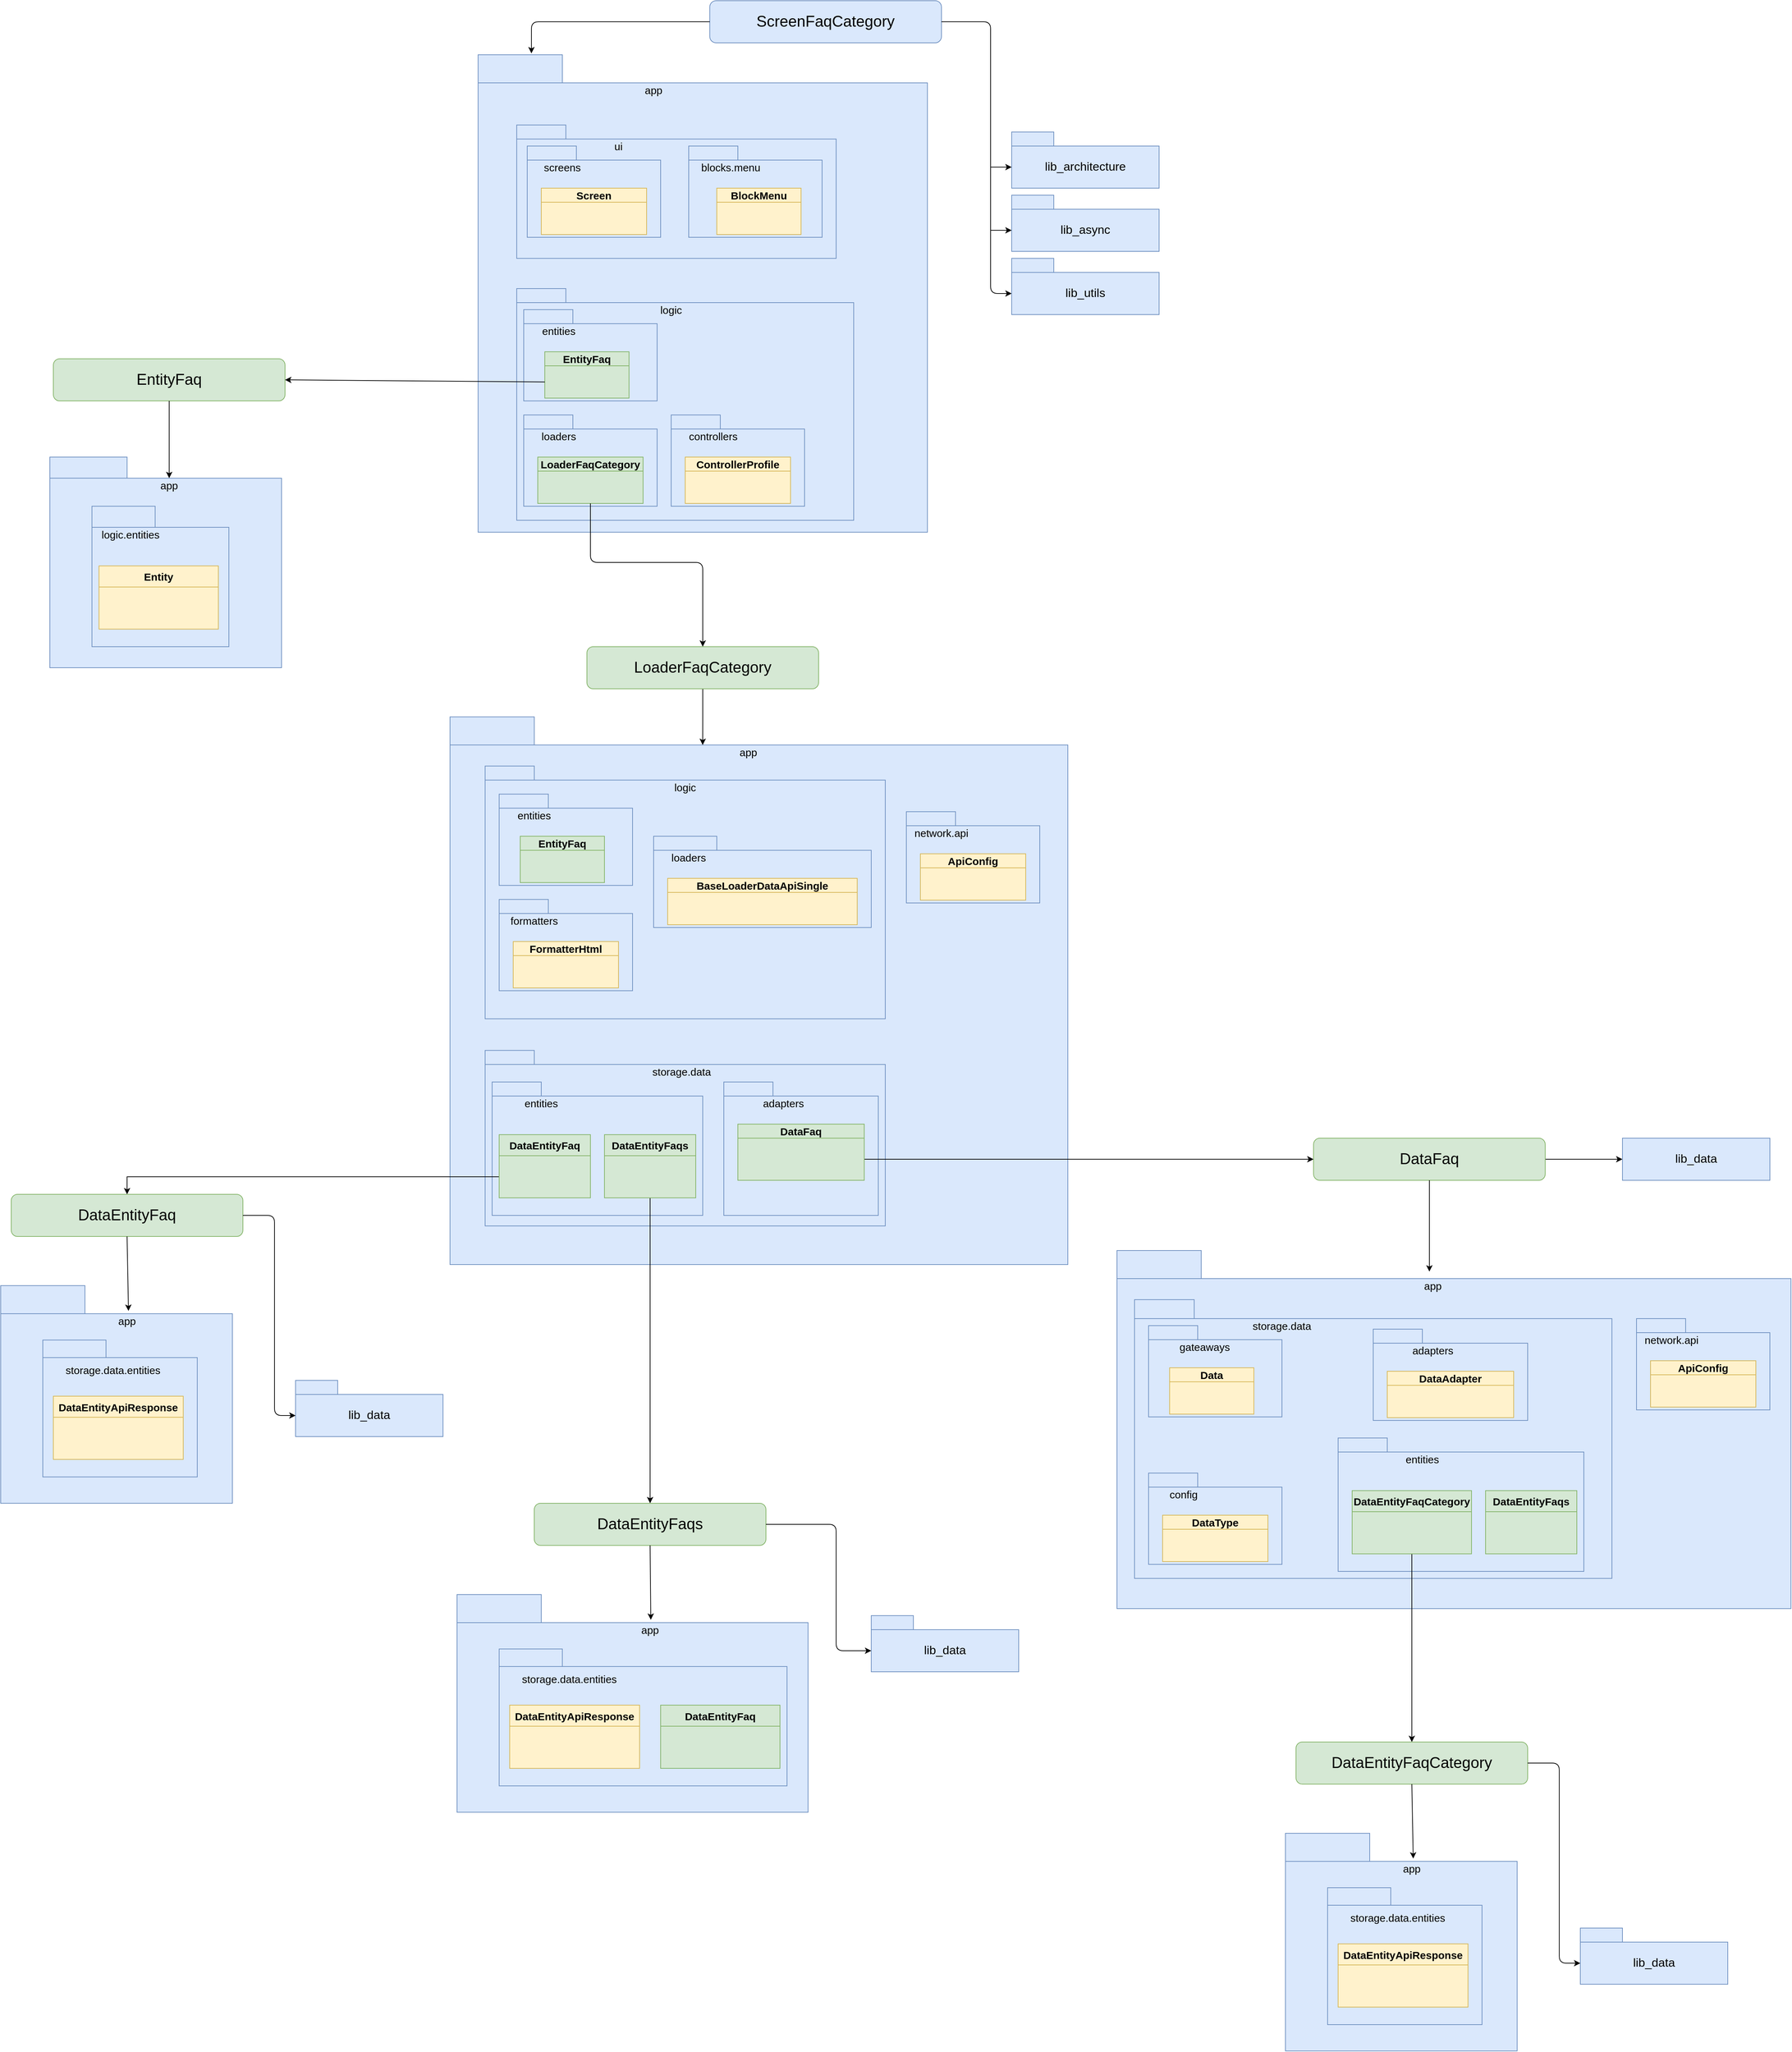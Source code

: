 <mxfile version="14.9.4" type="github" pages="2"><diagram id="UbFSrnhjhtw_l26i3yaW" name="Page-1"><mxGraphModel dx="4483" dy="1142" grid="1" gridSize="10" guides="1" tooltips="1" connect="1" arrows="1" fold="1" page="1" pageScale="1" pageWidth="2336" pageHeight="1654" math="0" shadow="0"><root><mxCell id="0"/><mxCell id="1" parent="0"/><mxCell id="e1x2W3JKeHZBRpgY32G1-51" value="" style="rounded=0;whiteSpace=wrap;html=1;fillColor=#dae8fc;strokeColor=#6c8ebf;" parent="1" vertex="1"><mxGeometry x="40" y="157" width="640" height="640" as="geometry"/></mxCell><mxCell id="e1x2W3JKeHZBRpgY32G1-2" value="" style="rounded=0;whiteSpace=wrap;html=1;fillColor=#dae8fc;strokeColor=#6c8ebf;" parent="1" vertex="1"><mxGeometry x="95" y="237" width="455" height="170" as="geometry"/></mxCell><mxCell id="e1x2W3JKeHZBRpgY32G1-3" value="" style="rounded=0;whiteSpace=wrap;html=1;fillColor=#dae8fc;strokeColor=#6c8ebf;" parent="1" vertex="1"><mxGeometry x="95" y="470" width="480" height="310" as="geometry"/></mxCell><mxCell id="e1x2W3JKeHZBRpgY32G1-4" value="&lt;font style=&quot;font-size: 22px&quot;&gt;ScreenFaqCategory&lt;/font&gt;" style="rounded=1;whiteSpace=wrap;html=1;fillColor=#dae8fc;strokeColor=#6c8ebf;" parent="1" vertex="1"><mxGeometry x="370" y="40" width="330" height="60" as="geometry"/></mxCell><mxCell id="e1x2W3JKeHZBRpgY32G1-5" value="&lt;font style=&quot;font-size: 17px&quot;&gt;lib_architecture&lt;/font&gt;" style="rounded=0;whiteSpace=wrap;html=1;fillColor=#dae8fc;strokeColor=#6c8ebf;" parent="1" vertex="1"><mxGeometry x="800" y="247" width="210" height="60" as="geometry"/></mxCell><mxCell id="e1x2W3JKeHZBRpgY32G1-6" value="" style="rounded=0;whiteSpace=wrap;html=1;fillColor=#dae8fc;strokeColor=#6c8ebf;" parent="1" vertex="1"><mxGeometry x="800" y="227" width="60" height="20" as="geometry"/></mxCell><mxCell id="e1x2W3JKeHZBRpgY32G1-7" value="" style="rounded=0;whiteSpace=wrap;html=1;fillColor=#dae8fc;strokeColor=#6c8ebf;" parent="1" vertex="1"><mxGeometry x="40" y="117" width="120" height="40" as="geometry"/></mxCell><mxCell id="e1x2W3JKeHZBRpgY32G1-8" value="" style="rounded=0;whiteSpace=wrap;html=1;fillColor=#dae8fc;strokeColor=#6c8ebf;" parent="1" vertex="1"><mxGeometry x="105" y="500" width="190" height="110" as="geometry"/></mxCell><mxCell id="e1x2W3JKeHZBRpgY32G1-9" value="entities" style="text;html=1;strokeColor=none;fillColor=none;align=center;verticalAlign=middle;whiteSpace=wrap;rounded=0;strokeWidth=2;fontSize=15;" parent="1" vertex="1"><mxGeometry x="135" y="500" width="40" height="20" as="geometry"/></mxCell><mxCell id="e1x2W3JKeHZBRpgY32G1-10" value="" style="rounded=0;whiteSpace=wrap;html=1;fontSize=15;strokeWidth=1;fillColor=#dae8fc;strokeColor=#6c8ebf;" parent="1" vertex="1"><mxGeometry x="105" y="480" width="70" height="20" as="geometry"/></mxCell><mxCell id="e1x2W3JKeHZBRpgY32G1-11" value="" style="rounded=0;whiteSpace=wrap;html=1;fillColor=#dae8fc;strokeColor=#6c8ebf;" parent="1" vertex="1"><mxGeometry x="105" y="650" width="190" height="110" as="geometry"/></mxCell><mxCell id="e1x2W3JKeHZBRpgY32G1-12" value="" style="rounded=0;whiteSpace=wrap;html=1;fontSize=15;strokeWidth=1;fillColor=#dae8fc;strokeColor=#6c8ebf;" parent="1" vertex="1"><mxGeometry x="105" y="630" width="70" height="20" as="geometry"/></mxCell><mxCell id="e1x2W3JKeHZBRpgY32G1-13" value="loaders" style="text;html=1;strokeColor=none;fillColor=none;align=center;verticalAlign=middle;whiteSpace=wrap;rounded=0;strokeWidth=2;fontSize=15;" parent="1" vertex="1"><mxGeometry x="135" y="650" width="40" height="20" as="geometry"/></mxCell><mxCell id="e1x2W3JKeHZBRpgY32G1-18" value="app" style="text;html=1;strokeColor=none;fillColor=none;align=center;verticalAlign=middle;whiteSpace=wrap;rounded=0;fontSize=15;" parent="1" vertex="1"><mxGeometry x="270" y="157" width="40" height="20" as="geometry"/></mxCell><mxCell id="e1x2W3JKeHZBRpgY32G1-19" value="" style="rounded=0;whiteSpace=wrap;html=1;fillColor=#dae8fc;strokeColor=#6c8ebf;" parent="1" vertex="1"><mxGeometry x="340" y="267" width="190" height="110" as="geometry"/></mxCell><mxCell id="e1x2W3JKeHZBRpgY32G1-20" value="" style="rounded=0;whiteSpace=wrap;html=1;fontSize=15;strokeWidth=1;fillColor=#dae8fc;strokeColor=#6c8ebf;" parent="1" vertex="1"><mxGeometry x="340" y="247" width="70" height="20" as="geometry"/></mxCell><mxCell id="e1x2W3JKeHZBRpgY32G1-21" value="blocks.menu" style="text;html=1;strokeColor=none;fillColor=none;align=center;verticalAlign=middle;whiteSpace=wrap;rounded=0;strokeWidth=2;fontSize=15;" parent="1" vertex="1"><mxGeometry x="380" y="267" width="40" height="20" as="geometry"/></mxCell><mxCell id="e1x2W3JKeHZBRpgY32G1-24" value="" style="endArrow=classic;html=1;fontSize=15;entryX=0;entryY=0.5;entryDx=0;entryDy=0;exitX=1;exitY=0.5;exitDx=0;exitDy=0;" parent="1" source="e1x2W3JKeHZBRpgY32G1-4" target="e1x2W3JKeHZBRpgY32G1-28" edge="1"><mxGeometry width="50" height="50" relative="1" as="geometry"><mxPoint x="840" y="120" as="sourcePoint"/><mxPoint x="840" y="457" as="targetPoint"/><Array as="points"><mxPoint x="770" y="70"/><mxPoint x="770" y="457"/></Array></mxGeometry></mxCell><mxCell id="e1x2W3JKeHZBRpgY32G1-25" value="" style="endArrow=classic;html=1;fontSize=15;exitX=0;exitY=0.5;exitDx=0;exitDy=0;entryX=0.633;entryY=-0.05;entryDx=0;entryDy=0;entryPerimeter=0;" parent="1" source="e1x2W3JKeHZBRpgY32G1-4" target="e1x2W3JKeHZBRpgY32G1-7" edge="1"><mxGeometry width="50" height="50" relative="1" as="geometry"><mxPoint x="255" y="70" as="sourcePoint"/><mxPoint x="130" y="70" as="targetPoint"/><Array as="points"><mxPoint x="116" y="70"/></Array></mxGeometry></mxCell><mxCell id="e1x2W3JKeHZBRpgY32G1-26" value="&lt;font style=&quot;font-size: 17px&quot;&gt;lib_async&lt;/font&gt;" style="rounded=0;whiteSpace=wrap;html=1;fillColor=#dae8fc;strokeColor=#6c8ebf;" parent="1" vertex="1"><mxGeometry x="800" y="337" width="210" height="60" as="geometry"/></mxCell><mxCell id="e1x2W3JKeHZBRpgY32G1-27" value="" style="rounded=0;whiteSpace=wrap;html=1;fillColor=#dae8fc;strokeColor=#6c8ebf;" parent="1" vertex="1"><mxGeometry x="800" y="317" width="60" height="20" as="geometry"/></mxCell><mxCell id="e1x2W3JKeHZBRpgY32G1-28" value="&lt;font style=&quot;font-size: 17px&quot;&gt;lib_utils&lt;/font&gt;" style="rounded=0;whiteSpace=wrap;html=1;fillColor=#dae8fc;strokeColor=#6c8ebf;" parent="1" vertex="1"><mxGeometry x="800" y="427" width="210" height="60" as="geometry"/></mxCell><mxCell id="e1x2W3JKeHZBRpgY32G1-29" value="" style="rounded=0;whiteSpace=wrap;html=1;fillColor=#dae8fc;strokeColor=#6c8ebf;" parent="1" vertex="1"><mxGeometry x="800" y="407" width="60" height="20" as="geometry"/></mxCell><mxCell id="e1x2W3JKeHZBRpgY32G1-30" value="" style="endArrow=classic;html=1;fontSize=15;entryX=0;entryY=0.5;entryDx=0;entryDy=0;" parent="1" target="e1x2W3JKeHZBRpgY32G1-26" edge="1"><mxGeometry width="50" height="50" relative="1" as="geometry"><mxPoint x="770" y="367" as="sourcePoint"/><mxPoint x="740" y="327" as="targetPoint"/></mxGeometry></mxCell><mxCell id="e1x2W3JKeHZBRpgY32G1-31" value="" style="endArrow=classic;html=1;fontSize=15;entryX=0;entryY=0.5;entryDx=0;entryDy=0;" parent="1" target="e1x2W3JKeHZBRpgY32G1-5" edge="1"><mxGeometry width="50" height="50" relative="1" as="geometry"><mxPoint x="770" y="277" as="sourcePoint"/><mxPoint x="740" y="327" as="targetPoint"/></mxGeometry></mxCell><mxCell id="e1x2W3JKeHZBRpgY32G1-32" value="" style="rounded=0;whiteSpace=wrap;html=1;fillColor=#dae8fc;strokeColor=#6c8ebf;" parent="1" vertex="1"><mxGeometry x="315" y="650" width="190" height="110" as="geometry"/></mxCell><mxCell id="e1x2W3JKeHZBRpgY32G1-33" value="" style="rounded=0;whiteSpace=wrap;html=1;fontSize=15;strokeWidth=1;fillColor=#dae8fc;strokeColor=#6c8ebf;" parent="1" vertex="1"><mxGeometry x="315" y="630" width="70" height="20" as="geometry"/></mxCell><mxCell id="e1x2W3JKeHZBRpgY32G1-34" value="controllers" style="text;html=1;strokeColor=none;fillColor=none;align=center;verticalAlign=middle;whiteSpace=wrap;rounded=0;strokeWidth=2;fontSize=15;" parent="1" vertex="1"><mxGeometry x="355" y="650" width="40" height="20" as="geometry"/></mxCell><mxCell id="e1x2W3JKeHZBRpgY32G1-37" value="" style="rounded=0;whiteSpace=wrap;html=1;fillColor=#dae8fc;strokeColor=#6c8ebf;" parent="1" vertex="1"><mxGeometry x="110" y="267" width="190" height="110" as="geometry"/></mxCell><mxCell id="e1x2W3JKeHZBRpgY32G1-38" value="" style="rounded=0;whiteSpace=wrap;html=1;fontSize=15;strokeWidth=1;fillColor=#dae8fc;strokeColor=#6c8ebf;" parent="1" vertex="1"><mxGeometry x="110" y="247" width="70" height="20" as="geometry"/></mxCell><mxCell id="e1x2W3JKeHZBRpgY32G1-39" value="screens" style="text;html=1;strokeColor=none;fillColor=none;align=center;verticalAlign=middle;whiteSpace=wrap;rounded=0;strokeWidth=2;fontSize=15;" parent="1" vertex="1"><mxGeometry x="140" y="267" width="40" height="20" as="geometry"/></mxCell><mxCell id="e1x2W3JKeHZBRpgY32G1-42" value="logic" style="text;html=1;strokeColor=none;fillColor=none;align=center;verticalAlign=middle;whiteSpace=wrap;rounded=0;fontSize=15;" parent="1" vertex="1"><mxGeometry x="295" y="470" width="40" height="20" as="geometry"/></mxCell><mxCell id="e1x2W3JKeHZBRpgY32G1-43" value="" style="rounded=0;whiteSpace=wrap;html=1;fontSize=15;strokeWidth=1;fillColor=#dae8fc;strokeColor=#6c8ebf;" parent="1" vertex="1"><mxGeometry x="95" y="217" width="70" height="20" as="geometry"/></mxCell><mxCell id="e1x2W3JKeHZBRpgY32G1-44" value="ui" style="text;html=1;strokeColor=none;fillColor=none;align=center;verticalAlign=middle;whiteSpace=wrap;rounded=0;strokeWidth=2;fontSize=15;" parent="1" vertex="1"><mxGeometry x="220" y="237" width="40" height="20" as="geometry"/></mxCell><mxCell id="e1x2W3JKeHZBRpgY32G1-45" value="" style="rounded=0;whiteSpace=wrap;html=1;fontSize=15;strokeWidth=1;fillColor=#dae8fc;strokeColor=#6c8ebf;" parent="1" vertex="1"><mxGeometry x="95" y="450" width="70" height="20" as="geometry"/></mxCell><mxCell id="e1x2W3JKeHZBRpgY32G1-46" value="" style="group;strokeColor=#82b366;fillColor=#D5E8D4;container=0;" parent="1" vertex="1" connectable="0"><mxGeometry x="135" y="540" width="120" height="66" as="geometry"/></mxCell><mxCell id="e1x2W3JKeHZBRpgY32G1-47" value="" style="group;fillColor=#d5e8d4;strokeColor=#82b366;container=0;" parent="1" vertex="1" connectable="0"><mxGeometry x="125" y="690" width="150" height="66" as="geometry"/></mxCell><mxCell id="e1x2W3JKeHZBRpgY32G1-49" value="" style="group;fillColor=#fff2cc;strokeColor=#d6b656;" parent="1" vertex="1" connectable="0"><mxGeometry x="130" y="307" width="150" height="66" as="geometry"/></mxCell><mxCell id="e1x2W3JKeHZBRpgY32G1-40" value="" style="rounded=0;whiteSpace=wrap;html=1;fontSize=15;strokeWidth=1;fillColor=#fff2cc;strokeColor=#d6b656;" parent="e1x2W3JKeHZBRpgY32G1-49" vertex="1"><mxGeometry y="20" width="150" height="46" as="geometry"/></mxCell><mxCell id="e1x2W3JKeHZBRpgY32G1-41" value="&lt;b&gt;Screen&lt;/b&gt;" style="rounded=0;whiteSpace=wrap;html=1;fontSize=15;strokeWidth=1;fillColor=#fff2cc;strokeColor=#d6b656;" parent="e1x2W3JKeHZBRpgY32G1-49" vertex="1"><mxGeometry width="150" height="20" as="geometry"/></mxCell><mxCell id="e1x2W3JKeHZBRpgY32G1-50" value="" style="group;fillColor=#dae8fc;strokeColor=#6c8ebf;" parent="1" vertex="1" connectable="0"><mxGeometry x="380" y="307" width="120" height="66" as="geometry"/></mxCell><mxCell id="e1x2W3JKeHZBRpgY32G1-22" value="" style="rounded=0;whiteSpace=wrap;html=1;fontSize=15;strokeWidth=1;fillColor=#fff2cc;strokeColor=#d6b656;" parent="e1x2W3JKeHZBRpgY32G1-50" vertex="1"><mxGeometry y="20" width="120" height="46" as="geometry"/></mxCell><mxCell id="e1x2W3JKeHZBRpgY32G1-23" value="&lt;b&gt;BlockMenu&lt;/b&gt;" style="rounded=0;whiteSpace=wrap;html=1;fontSize=15;strokeWidth=1;fillColor=#fff2cc;strokeColor=#d6b656;" parent="e1x2W3JKeHZBRpgY32G1-50" vertex="1"><mxGeometry width="120" height="20" as="geometry"/></mxCell><mxCell id="e1x2W3JKeHZBRpgY32G1-16" value="" style="rounded=0;whiteSpace=wrap;html=1;fontSize=15;strokeWidth=1;fillColor=#d5e8d4;strokeColor=#82b366;" parent="1" vertex="1"><mxGeometry x="135" y="560" width="120" height="46" as="geometry"/></mxCell><mxCell id="e1x2W3JKeHZBRpgY32G1-17" value="&lt;b&gt;EntityFaq&lt;/b&gt;" style="rounded=0;whiteSpace=wrap;html=1;fontSize=15;strokeWidth=1;fillColor=#d5e8d4;strokeColor=#82b366;" parent="1" vertex="1"><mxGeometry x="135" y="540" width="120" height="20" as="geometry"/></mxCell><mxCell id="e1x2W3JKeHZBRpgY32G1-14" value="" style="rounded=0;whiteSpace=wrap;html=1;fontSize=15;strokeWidth=1;fillColor=#d5e8d4;strokeColor=#82b366;" parent="1" vertex="1"><mxGeometry x="125" y="710" width="150" height="46" as="geometry"/></mxCell><mxCell id="e1x2W3JKeHZBRpgY32G1-15" value="&lt;b&gt;LoaderFaqCategory&lt;/b&gt;" style="rounded=0;whiteSpace=wrap;html=1;fontSize=15;strokeWidth=1;fillColor=#d5e8d4;strokeColor=#82b366;" parent="1" vertex="1"><mxGeometry x="125" y="690" width="150" height="20" as="geometry"/></mxCell><mxCell id="e1x2W3JKeHZBRpgY32G1-35" value="" style="rounded=0;whiteSpace=wrap;html=1;fontSize=15;strokeWidth=1;fillColor=#fff2cc;strokeColor=#d6b656;" parent="1" vertex="1"><mxGeometry x="335" y="710" width="150" height="46" as="geometry"/></mxCell><mxCell id="e1x2W3JKeHZBRpgY32G1-36" value="&lt;b&gt;ControllerProfile&lt;/b&gt;" style="rounded=0;whiteSpace=wrap;html=1;fontSize=15;strokeWidth=1;fillColor=#fff2cc;strokeColor=#d6b656;" parent="1" vertex="1"><mxGeometry x="335" y="690" width="150" height="20" as="geometry"/></mxCell><mxCell id="e1x2W3JKeHZBRpgY32G1-52" value="&lt;font style=&quot;font-size: 22px&quot;&gt;EntityFaq&lt;/font&gt;" style="rounded=1;whiteSpace=wrap;html=1;fillColor=#d5e8d4;strokeColor=#82b366;" parent="1" vertex="1"><mxGeometry x="-565" y="550" width="330" height="60" as="geometry"/></mxCell><mxCell id="e1x2W3JKeHZBRpgY32G1-53" value="" style="rounded=0;whiteSpace=wrap;html=1;fillColor=#dae8fc;strokeColor=#6c8ebf;" parent="1" vertex="1"><mxGeometry x="-570" y="720" width="330" height="270" as="geometry"/></mxCell><mxCell id="e1x2W3JKeHZBRpgY32G1-54" value="" style="rounded=0;whiteSpace=wrap;html=1;fillColor=#dae8fc;strokeColor=#6c8ebf;" parent="1" vertex="1"><mxGeometry x="-570" y="690" width="110" height="30" as="geometry"/></mxCell><mxCell id="e1x2W3JKeHZBRpgY32G1-55" value="app" style="text;html=1;strokeColor=none;fillColor=none;align=center;verticalAlign=middle;whiteSpace=wrap;rounded=0;fontSize=15;" parent="1" vertex="1"><mxGeometry x="-420" y="720" width="40" height="20" as="geometry"/></mxCell><mxCell id="e1x2W3JKeHZBRpgY32G1-56" value="" style="rounded=0;whiteSpace=wrap;html=1;fillColor=#dae8fc;strokeColor=#6c8ebf;" parent="1" vertex="1"><mxGeometry x="-510" y="790" width="195" height="170" as="geometry"/></mxCell><mxCell id="e1x2W3JKeHZBRpgY32G1-57" value="" style="rounded=0;whiteSpace=wrap;html=1;fontSize=15;strokeWidth=1;fillColor=#dae8fc;strokeColor=#6c8ebf;" parent="1" vertex="1"><mxGeometry x="-510" y="760" width="90" height="30" as="geometry"/></mxCell><mxCell id="e1x2W3JKeHZBRpgY32G1-58" value="logic.entities" style="text;html=1;strokeColor=none;fillColor=none;align=center;verticalAlign=middle;whiteSpace=wrap;rounded=0;strokeWidth=2;fontSize=15;" parent="1" vertex="1"><mxGeometry x="-475" y="790" width="40" height="20" as="geometry"/></mxCell><mxCell id="e1x2W3JKeHZBRpgY32G1-59" value="" style="endArrow=classic;html=1;fontSize=15;exitX=0.5;exitY=1;exitDx=0;exitDy=0;" parent="1" source="e1x2W3JKeHZBRpgY32G1-52" edge="1"><mxGeometry width="50" height="50" relative="1" as="geometry"><mxPoint x="-680" y="580" as="sourcePoint"/><mxPoint x="-400" y="720" as="targetPoint"/><Array as="points"/></mxGeometry></mxCell><mxCell id="e1x2W3JKeHZBRpgY32G1-60" value="" style="rounded=0;whiteSpace=wrap;html=1;fontSize=15;strokeWidth=1;fillColor=#fff2cc;strokeColor=#d6b656;" parent="1" vertex="1"><mxGeometry x="-500" y="875" width="170" height="60" as="geometry"/></mxCell><mxCell id="e1x2W3JKeHZBRpgY32G1-61" value="&lt;b&gt;Entity&lt;/b&gt;" style="rounded=0;whiteSpace=wrap;html=1;fontSize=15;strokeWidth=1;fillColor=#fff2cc;strokeColor=#d6b656;" parent="1" vertex="1"><mxGeometry x="-500" y="845" width="170" height="30" as="geometry"/></mxCell><mxCell id="e1x2W3JKeHZBRpgY32G1-63" value="" style="endArrow=classic;html=1;entryX=1;entryY=0.5;entryDx=0;entryDy=0;exitX=0;exitY=0.5;exitDx=0;exitDy=0;" parent="1" source="e1x2W3JKeHZBRpgY32G1-16" target="e1x2W3JKeHZBRpgY32G1-52" edge="1"><mxGeometry width="50" height="50" relative="1" as="geometry"><mxPoint x="-30" y="730" as="sourcePoint"/><mxPoint x="20" y="680" as="targetPoint"/></mxGeometry></mxCell><mxCell id="e1x2W3JKeHZBRpgY32G1-64" value="" style="rounded=0;whiteSpace=wrap;html=1;fillColor=#dae8fc;strokeColor=#6c8ebf;" parent="1" vertex="1"><mxGeometry y="1100" width="880" height="740" as="geometry"/></mxCell><mxCell id="e1x2W3JKeHZBRpgY32G1-65" value="" style="rounded=0;whiteSpace=wrap;html=1;fillColor=#dae8fc;strokeColor=#6c8ebf;" parent="1" vertex="1"><mxGeometry x="50" y="1555" width="570" height="230" as="geometry"/></mxCell><mxCell id="e1x2W3JKeHZBRpgY32G1-66" style="edgeStyle=orthogonalEdgeStyle;rounded=0;orthogonalLoop=1;jettySize=auto;html=1;entryX=0.409;entryY=0;entryDx=0;entryDy=0;entryPerimeter=0;" parent="1" source="e1x2W3JKeHZBRpgY32G1-67" target="e1x2W3JKeHZBRpgY32G1-64" edge="1"><mxGeometry relative="1" as="geometry"/></mxCell><mxCell id="e1x2W3JKeHZBRpgY32G1-67" value="&lt;font style=&quot;font-size: 22px&quot;&gt;LoaderFaqCategory&lt;/font&gt;" style="rounded=1;whiteSpace=wrap;html=1;fillColor=#d5e8d4;strokeColor=#82b366;" parent="1" vertex="1"><mxGeometry x="195" y="960" width="330" height="60" as="geometry"/></mxCell><mxCell id="e1x2W3JKeHZBRpgY32G1-68" value="" style="rounded=0;whiteSpace=wrap;html=1;fillColor=#dae8fc;strokeColor=#6c8ebf;" parent="1" vertex="1"><mxGeometry x="50" y="1150" width="570" height="340" as="geometry"/></mxCell><mxCell id="e1x2W3JKeHZBRpgY32G1-69" value="" style="rounded=0;whiteSpace=wrap;html=1;fillColor=#dae8fc;strokeColor=#6c8ebf;" parent="1" vertex="1"><mxGeometry y="1060" width="120" height="40" as="geometry"/></mxCell><mxCell id="e1x2W3JKeHZBRpgY32G1-70" value="" style="rounded=0;whiteSpace=wrap;html=1;fillColor=#dae8fc;strokeColor=#6c8ebf;" parent="1" vertex="1"><mxGeometry x="70" y="1190" width="190" height="110" as="geometry"/></mxCell><mxCell id="e1x2W3JKeHZBRpgY32G1-71" value="entities" style="text;html=1;strokeColor=none;fillColor=none;align=center;verticalAlign=middle;whiteSpace=wrap;rounded=0;strokeWidth=2;fontSize=15;" parent="1" vertex="1"><mxGeometry x="100" y="1190" width="40" height="20" as="geometry"/></mxCell><mxCell id="e1x2W3JKeHZBRpgY32G1-72" value="" style="rounded=0;whiteSpace=wrap;html=1;fontSize=15;strokeWidth=1;fillColor=#dae8fc;strokeColor=#6c8ebf;" parent="1" vertex="1"><mxGeometry x="70" y="1170" width="70" height="20" as="geometry"/></mxCell><mxCell id="e1x2W3JKeHZBRpgY32G1-73" value="" style="rounded=0;whiteSpace=wrap;html=1;fillColor=#dae8fc;strokeColor=#6c8ebf;" parent="1" vertex="1"><mxGeometry x="70" y="1340" width="190" height="110" as="geometry"/></mxCell><mxCell id="e1x2W3JKeHZBRpgY32G1-74" value="" style="rounded=0;whiteSpace=wrap;html=1;fontSize=15;strokeWidth=1;fillColor=#dae8fc;strokeColor=#6c8ebf;" parent="1" vertex="1"><mxGeometry x="70" y="1320" width="70" height="20" as="geometry"/></mxCell><mxCell id="e1x2W3JKeHZBRpgY32G1-75" value="formatters" style="text;html=1;strokeColor=none;fillColor=none;align=center;verticalAlign=middle;whiteSpace=wrap;rounded=0;strokeWidth=2;fontSize=15;" parent="1" vertex="1"><mxGeometry x="100" y="1340" width="40" height="20" as="geometry"/></mxCell><mxCell id="e1x2W3JKeHZBRpgY32G1-76" value="" style="rounded=0;whiteSpace=wrap;html=1;fontSize=15;strokeWidth=1;fillColor=#fff2cc;strokeColor=#d6b656;" parent="1" vertex="1"><mxGeometry x="90" y="1400" width="150" height="46" as="geometry"/></mxCell><mxCell id="e1x2W3JKeHZBRpgY32G1-77" value="&lt;b&gt;FormatterHtml&lt;/b&gt;" style="rounded=0;whiteSpace=wrap;html=1;fontSize=15;strokeWidth=1;fillColor=#fff2cc;strokeColor=#d6b656;" parent="1" vertex="1"><mxGeometry x="90" y="1380" width="150" height="20" as="geometry"/></mxCell><mxCell id="e1x2W3JKeHZBRpgY32G1-78" value="" style="rounded=0;whiteSpace=wrap;html=1;fontSize=15;strokeWidth=1;fillColor=#d5e8d4;strokeColor=#82b366;" parent="1" vertex="1"><mxGeometry x="100" y="1250" width="120" height="46" as="geometry"/></mxCell><mxCell id="e1x2W3JKeHZBRpgY32G1-79" value="&lt;b&gt;EntityFaq&lt;/b&gt;" style="rounded=0;whiteSpace=wrap;html=1;fontSize=15;strokeWidth=1;fillColor=#d5e8d4;strokeColor=#82b366;" parent="1" vertex="1"><mxGeometry x="100" y="1230" width="120" height="20" as="geometry"/></mxCell><mxCell id="e1x2W3JKeHZBRpgY32G1-80" value="app" style="text;html=1;strokeColor=none;fillColor=none;align=center;verticalAlign=middle;whiteSpace=wrap;rounded=0;fontSize=15;" parent="1" vertex="1"><mxGeometry x="405" y="1100" width="40" height="20" as="geometry"/></mxCell><mxCell id="e1x2W3JKeHZBRpgY32G1-81" value="" style="rounded=0;whiteSpace=wrap;html=1;fillColor=#dae8fc;strokeColor=#6c8ebf;" parent="1" vertex="1"><mxGeometry x="60" y="1600" width="300" height="170" as="geometry"/></mxCell><mxCell id="e1x2W3JKeHZBRpgY32G1-82" value="" style="rounded=0;whiteSpace=wrap;html=1;fontSize=15;strokeWidth=1;fillColor=#dae8fc;strokeColor=#6c8ebf;" parent="1" vertex="1"><mxGeometry x="60" y="1580" width="70" height="20" as="geometry"/></mxCell><mxCell id="e1x2W3JKeHZBRpgY32G1-83" value="entities" style="text;html=1;strokeColor=none;fillColor=none;align=center;verticalAlign=middle;whiteSpace=wrap;rounded=0;strokeWidth=2;fontSize=15;" parent="1" vertex="1"><mxGeometry x="110" y="1600" width="40" height="20" as="geometry"/></mxCell><mxCell id="e1x2W3JKeHZBRpgY32G1-136" style="edgeStyle=orthogonalEdgeStyle;rounded=0;orthogonalLoop=1;jettySize=auto;html=1;exitX=0;exitY=0.5;exitDx=0;exitDy=0;entryX=0.5;entryY=0;entryDx=0;entryDy=0;" parent="1" source="e1x2W3JKeHZBRpgY32G1-84" target="e1x2W3JKeHZBRpgY32G1-123" edge="1"><mxGeometry relative="1" as="geometry"/></mxCell><mxCell id="e1x2W3JKeHZBRpgY32G1-84" value="" style="rounded=0;whiteSpace=wrap;html=1;fontSize=15;strokeWidth=1;fillColor=#d5e8d4;strokeColor=#82b366;" parent="1" vertex="1"><mxGeometry x="70" y="1685" width="130" height="60" as="geometry"/></mxCell><mxCell id="e1x2W3JKeHZBRpgY32G1-85" value="&lt;b&gt;DataEntityFaq&lt;/b&gt;" style="rounded=0;whiteSpace=wrap;html=1;fontSize=15;strokeWidth=1;fillColor=#d5e8d4;strokeColor=#82b366;" parent="1" vertex="1"><mxGeometry x="70" y="1655" width="130" height="30" as="geometry"/></mxCell><mxCell id="e1x2W3JKeHZBRpgY32G1-137" style="edgeStyle=orthogonalEdgeStyle;rounded=0;orthogonalLoop=1;jettySize=auto;html=1;exitX=0.5;exitY=1;exitDx=0;exitDy=0;entryX=0.5;entryY=0;entryDx=0;entryDy=0;" parent="1" source="e1x2W3JKeHZBRpgY32G1-86" target="e1x2W3JKeHZBRpgY32G1-108" edge="1"><mxGeometry relative="1" as="geometry"/></mxCell><mxCell id="e1x2W3JKeHZBRpgY32G1-86" value="" style="rounded=0;whiteSpace=wrap;html=1;fontSize=15;strokeWidth=1;fillColor=#d5e8d4;strokeColor=#82b366;" parent="1" vertex="1"><mxGeometry x="220" y="1685" width="130" height="60" as="geometry"/></mxCell><mxCell id="e1x2W3JKeHZBRpgY32G1-87" value="&lt;b&gt;DataEntityFaqs&lt;/b&gt;" style="rounded=0;whiteSpace=wrap;html=1;fontSize=15;strokeWidth=1;fillColor=#d5e8d4;strokeColor=#82b366;" parent="1" vertex="1"><mxGeometry x="220" y="1655" width="130" height="30" as="geometry"/></mxCell><mxCell id="e1x2W3JKeHZBRpgY32G1-88" value="" style="rounded=0;whiteSpace=wrap;html=1;fillColor=#dae8fc;strokeColor=#6c8ebf;" parent="1" vertex="1"><mxGeometry x="290" y="1250" width="310" height="110" as="geometry"/></mxCell><mxCell id="e1x2W3JKeHZBRpgY32G1-89" value="" style="rounded=0;whiteSpace=wrap;html=1;fontSize=15;strokeWidth=1;fillColor=#dae8fc;strokeColor=#6c8ebf;" parent="1" vertex="1"><mxGeometry x="290" y="1230" width="90" height="20" as="geometry"/></mxCell><mxCell id="e1x2W3JKeHZBRpgY32G1-90" value="loaders" style="text;html=1;strokeColor=none;fillColor=none;align=center;verticalAlign=middle;whiteSpace=wrap;rounded=0;strokeWidth=2;fontSize=15;" parent="1" vertex="1"><mxGeometry x="320" y="1250" width="40" height="20" as="geometry"/></mxCell><mxCell id="e1x2W3JKeHZBRpgY32G1-91" value="" style="rounded=0;whiteSpace=wrap;html=1;fontSize=15;strokeWidth=1;fillColor=#fff2cc;strokeColor=#d6b656;" parent="1" vertex="1"><mxGeometry x="310" y="1310" width="270" height="46" as="geometry"/></mxCell><mxCell id="e1x2W3JKeHZBRpgY32G1-92" value="&lt;b&gt;BaseLoaderDataApiSingle&lt;/b&gt;" style="rounded=0;whiteSpace=wrap;html=1;fontSize=15;strokeWidth=1;fillColor=#fff2cc;strokeColor=#d6b656;" parent="1" vertex="1"><mxGeometry x="310" y="1290" width="270" height="20" as="geometry"/></mxCell><mxCell id="e1x2W3JKeHZBRpgY32G1-93" value="" style="rounded=0;whiteSpace=wrap;html=1;fillColor=#dae8fc;strokeColor=#6c8ebf;" parent="1" vertex="1"><mxGeometry x="650" y="1215" width="190" height="110" as="geometry"/></mxCell><mxCell id="e1x2W3JKeHZBRpgY32G1-94" value="" style="rounded=0;whiteSpace=wrap;html=1;fontSize=15;strokeWidth=1;fillColor=#dae8fc;strokeColor=#6c8ebf;" parent="1" vertex="1"><mxGeometry x="650" y="1195" width="70" height="20" as="geometry"/></mxCell><mxCell id="e1x2W3JKeHZBRpgY32G1-95" value="network.api" style="text;html=1;strokeColor=none;fillColor=none;align=center;verticalAlign=middle;whiteSpace=wrap;rounded=0;strokeWidth=2;fontSize=15;" parent="1" vertex="1"><mxGeometry x="680" y="1215" width="40" height="20" as="geometry"/></mxCell><mxCell id="e1x2W3JKeHZBRpgY32G1-96" value="" style="rounded=0;whiteSpace=wrap;html=1;fontSize=15;strokeWidth=1;fillColor=#fff2cc;strokeColor=#d6b656;" parent="1" vertex="1"><mxGeometry x="670" y="1275" width="150" height="46" as="geometry"/></mxCell><mxCell id="e1x2W3JKeHZBRpgY32G1-97" value="&lt;b&gt;ApiConfig&lt;/b&gt;" style="rounded=0;whiteSpace=wrap;html=1;fontSize=15;strokeWidth=1;fillColor=#fff2cc;strokeColor=#d6b656;" parent="1" vertex="1"><mxGeometry x="670" y="1255" width="150" height="20" as="geometry"/></mxCell><mxCell id="e1x2W3JKeHZBRpgY32G1-98" value="" style="rounded=0;whiteSpace=wrap;html=1;fillColor=#dae8fc;strokeColor=#6c8ebf;" parent="1" vertex="1"><mxGeometry x="390" y="1600" width="220" height="170" as="geometry"/></mxCell><mxCell id="e1x2W3JKeHZBRpgY32G1-99" value="" style="rounded=0;whiteSpace=wrap;html=1;fontSize=15;strokeWidth=1;fillColor=#dae8fc;strokeColor=#6c8ebf;" parent="1" vertex="1"><mxGeometry x="390" y="1580" width="70" height="20" as="geometry"/></mxCell><mxCell id="e1x2W3JKeHZBRpgY32G1-100" value="adapters" style="text;html=1;strokeColor=none;fillColor=none;align=center;verticalAlign=middle;whiteSpace=wrap;rounded=0;strokeWidth=2;fontSize=15;" parent="1" vertex="1"><mxGeometry x="455" y="1600" width="40" height="20" as="geometry"/></mxCell><mxCell id="e1x2W3JKeHZBRpgY32G1-176" style="edgeStyle=orthogonalEdgeStyle;rounded=0;orthogonalLoop=1;jettySize=auto;html=1;exitX=1;exitY=0.5;exitDx=0;exitDy=0;entryX=0;entryY=0.5;entryDx=0;entryDy=0;" parent="1" source="e1x2W3JKeHZBRpgY32G1-101" target="e1x2W3JKeHZBRpgY32G1-139" edge="1"><mxGeometry relative="1" as="geometry"/></mxCell><mxCell id="e1x2W3JKeHZBRpgY32G1-101" value="" style="rounded=0;whiteSpace=wrap;html=1;fontSize=15;strokeWidth=1;fillColor=#d5e8d4;strokeColor=#82b366;" parent="1" vertex="1"><mxGeometry x="410" y="1660" width="180" height="60" as="geometry"/></mxCell><mxCell id="e1x2W3JKeHZBRpgY32G1-102" value="&lt;b&gt;DataFaq&lt;/b&gt;" style="rounded=0;whiteSpace=wrap;html=1;fontSize=15;strokeWidth=1;fillColor=#d5e8d4;strokeColor=#82b366;" parent="1" vertex="1"><mxGeometry x="410" y="1640" width="180" height="20" as="geometry"/></mxCell><mxCell id="e1x2W3JKeHZBRpgY32G1-103" value="logic" style="text;html=1;strokeColor=none;fillColor=none;align=center;verticalAlign=middle;whiteSpace=wrap;rounded=0;fontSize=15;" parent="1" vertex="1"><mxGeometry x="315" y="1150" width="40" height="20" as="geometry"/></mxCell><mxCell id="e1x2W3JKeHZBRpgY32G1-104" value="" style="rounded=0;whiteSpace=wrap;html=1;fontSize=15;strokeWidth=1;fillColor=#dae8fc;strokeColor=#6c8ebf;" parent="1" vertex="1"><mxGeometry x="50" y="1130" width="70" height="20" as="geometry"/></mxCell><mxCell id="e1x2W3JKeHZBRpgY32G1-105" value="" style="rounded=0;whiteSpace=wrap;html=1;fontSize=15;strokeWidth=1;fillColor=#dae8fc;strokeColor=#6c8ebf;" parent="1" vertex="1"><mxGeometry x="50" y="1535" width="70" height="20" as="geometry"/></mxCell><mxCell id="e1x2W3JKeHZBRpgY32G1-106" value="storage.data" style="text;html=1;strokeColor=none;fillColor=none;align=center;verticalAlign=middle;whiteSpace=wrap;rounded=0;fontSize=15;" parent="1" vertex="1"><mxGeometry x="310" y="1555" width="40" height="20" as="geometry"/></mxCell><mxCell id="e1x2W3JKeHZBRpgY32G1-107" value="" style="endArrow=classic;html=1;exitX=0.5;exitY=1;exitDx=0;exitDy=0;entryX=0.5;entryY=0;entryDx=0;entryDy=0;" parent="1" source="e1x2W3JKeHZBRpgY32G1-14" target="e1x2W3JKeHZBRpgY32G1-67" edge="1"><mxGeometry width="50" height="50" relative="1" as="geometry"><mxPoint x="270" y="1070" as="sourcePoint"/><mxPoint x="320" y="1020" as="targetPoint"/><Array as="points"><mxPoint x="200" y="840"/><mxPoint x="360" y="840"/></Array></mxGeometry></mxCell><mxCell id="e1x2W3JKeHZBRpgY32G1-108" value="&lt;font style=&quot;font-size: 22px&quot;&gt;DataEntityFaqs&lt;/font&gt;" style="rounded=1;whiteSpace=wrap;html=1;fillColor=#d5e8d4;strokeColor=#82b366;" parent="1" vertex="1"><mxGeometry x="120" y="2180" width="330" height="60" as="geometry"/></mxCell><mxCell id="e1x2W3JKeHZBRpgY32G1-109" value="" style="rounded=0;whiteSpace=wrap;html=1;fillColor=#dae8fc;strokeColor=#6c8ebf;" parent="1" vertex="1"><mxGeometry x="10" y="2350" width="500" height="270" as="geometry"/></mxCell><mxCell id="e1x2W3JKeHZBRpgY32G1-110" value="" style="rounded=0;whiteSpace=wrap;html=1;fillColor=#dae8fc;strokeColor=#6c8ebf;" parent="1" vertex="1"><mxGeometry x="10" y="2310" width="120" height="40" as="geometry"/></mxCell><mxCell id="e1x2W3JKeHZBRpgY32G1-111" value="app" style="text;html=1;strokeColor=none;fillColor=none;align=center;verticalAlign=middle;whiteSpace=wrap;rounded=0;fontSize=15;" parent="1" vertex="1"><mxGeometry x="265" y="2350" width="40" height="20" as="geometry"/></mxCell><mxCell id="e1x2W3JKeHZBRpgY32G1-112" value="" style="endArrow=classic;html=1;fontSize=15;exitX=0.5;exitY=1;exitDx=0;exitDy=0;entryX=0.552;entryY=-0.015;entryDx=0;entryDy=0;entryPerimeter=0;" parent="1" source="e1x2W3JKeHZBRpgY32G1-108" target="e1x2W3JKeHZBRpgY32G1-109" edge="1"><mxGeometry width="50" height="50" relative="1" as="geometry"><mxPoint x="125" y="2210" as="sourcePoint"/><mxPoint x="405" y="2350" as="targetPoint"/><Array as="points"/></mxGeometry></mxCell><mxCell id="e1x2W3JKeHZBRpgY32G1-113" value="&lt;font style=&quot;font-size: 17px&quot;&gt;lib_data&lt;/font&gt;" style="rounded=0;whiteSpace=wrap;html=1;fillColor=#dae8fc;strokeColor=#6c8ebf;" parent="1" vertex="1"><mxGeometry x="600" y="2360" width="210" height="60" as="geometry"/></mxCell><mxCell id="e1x2W3JKeHZBRpgY32G1-114" value="" style="rounded=0;whiteSpace=wrap;html=1;fillColor=#dae8fc;strokeColor=#6c8ebf;" parent="1" vertex="1"><mxGeometry x="600" y="2340" width="60" height="20" as="geometry"/></mxCell><mxCell id="e1x2W3JKeHZBRpgY32G1-115" value="" style="endArrow=classic;html=1;entryX=0;entryY=0.5;entryDx=0;entryDy=0;" parent="1" target="e1x2W3JKeHZBRpgY32G1-113" edge="1"><mxGeometry width="50" height="50" relative="1" as="geometry"><mxPoint x="450" y="2210" as="sourcePoint"/><mxPoint x="550" y="2390" as="targetPoint"/><Array as="points"><mxPoint x="550" y="2210"/><mxPoint x="550" y="2390"/></Array></mxGeometry></mxCell><mxCell id="e1x2W3JKeHZBRpgY32G1-116" value="" style="rounded=0;whiteSpace=wrap;html=1;fillColor=#dae8fc;strokeColor=#6c8ebf;" parent="1" vertex="1"><mxGeometry x="70" y="2412.5" width="410" height="170" as="geometry"/></mxCell><mxCell id="e1x2W3JKeHZBRpgY32G1-117" value="" style="rounded=0;whiteSpace=wrap;html=1;fontSize=15;strokeWidth=1;fillColor=#dae8fc;strokeColor=#6c8ebf;" parent="1" vertex="1"><mxGeometry x="70" y="2387.5" width="90" height="25" as="geometry"/></mxCell><mxCell id="e1x2W3JKeHZBRpgY32G1-118" value="storage.data.entities" style="text;html=1;strokeColor=none;fillColor=none;align=center;verticalAlign=middle;whiteSpace=wrap;rounded=0;strokeWidth=2;fontSize=15;" parent="1" vertex="1"><mxGeometry x="150" y="2420" width="40" height="20" as="geometry"/></mxCell><mxCell id="e1x2W3JKeHZBRpgY32G1-119" value="" style="rounded=0;whiteSpace=wrap;html=1;fontSize=15;strokeWidth=1;fillColor=#d5e8d4;strokeColor=#82b366;" parent="1" vertex="1"><mxGeometry x="300" y="2497.5" width="170" height="60" as="geometry"/></mxCell><mxCell id="e1x2W3JKeHZBRpgY32G1-120" value="&lt;b&gt;DataEntityFaq&lt;/b&gt;" style="rounded=0;whiteSpace=wrap;html=1;fontSize=15;strokeWidth=1;fillColor=#d5e8d4;strokeColor=#82b366;" parent="1" vertex="1"><mxGeometry x="300" y="2467.5" width="170" height="30" as="geometry"/></mxCell><mxCell id="e1x2W3JKeHZBRpgY32G1-121" value="" style="rounded=0;whiteSpace=wrap;html=1;fontSize=15;strokeWidth=1;fillColor=#fff2cc;strokeColor=#d6b656;" parent="1" vertex="1"><mxGeometry x="85" y="2497.5" width="185" height="60" as="geometry"/></mxCell><mxCell id="e1x2W3JKeHZBRpgY32G1-122" value="&lt;b&gt;DataEntityApiResponse&lt;/b&gt;" style="rounded=0;whiteSpace=wrap;html=1;fontSize=15;strokeWidth=1;fillColor=#fff2cc;strokeColor=#d6b656;" parent="1" vertex="1"><mxGeometry x="85" y="2467.5" width="185" height="30" as="geometry"/></mxCell><mxCell id="e1x2W3JKeHZBRpgY32G1-123" value="&lt;font style=&quot;font-size: 22px&quot;&gt;DataEntityFaq&lt;/font&gt;" style="rounded=1;whiteSpace=wrap;html=1;fillColor=#d5e8d4;strokeColor=#82b366;" parent="1" vertex="1"><mxGeometry x="-625" y="1740" width="330" height="60" as="geometry"/></mxCell><mxCell id="e1x2W3JKeHZBRpgY32G1-124" value="" style="rounded=0;whiteSpace=wrap;html=1;fillColor=#dae8fc;strokeColor=#6c8ebf;" parent="1" vertex="1"><mxGeometry x="-640" y="1910" width="330" height="270" as="geometry"/></mxCell><mxCell id="e1x2W3JKeHZBRpgY32G1-125" value="" style="rounded=0;whiteSpace=wrap;html=1;fillColor=#dae8fc;strokeColor=#6c8ebf;" parent="1" vertex="1"><mxGeometry x="-640" y="1870" width="120" height="40" as="geometry"/></mxCell><mxCell id="e1x2W3JKeHZBRpgY32G1-126" value="app" style="text;html=1;strokeColor=none;fillColor=none;align=center;verticalAlign=middle;whiteSpace=wrap;rounded=0;fontSize=15;" parent="1" vertex="1"><mxGeometry x="-480" y="1910" width="40" height="20" as="geometry"/></mxCell><mxCell id="e1x2W3JKeHZBRpgY32G1-127" value="" style="endArrow=classic;html=1;fontSize=15;exitX=0.5;exitY=1;exitDx=0;exitDy=0;" parent="1" source="e1x2W3JKeHZBRpgY32G1-123" edge="1"><mxGeometry width="50" height="50" relative="1" as="geometry"><mxPoint x="-525" y="1770" as="sourcePoint"/><mxPoint x="-458.0" y="1906" as="targetPoint"/><Array as="points"/></mxGeometry></mxCell><mxCell id="e1x2W3JKeHZBRpgY32G1-128" value="&lt;font style=&quot;font-size: 17px&quot;&gt;lib_data&lt;/font&gt;" style="rounded=0;whiteSpace=wrap;html=1;fillColor=#dae8fc;strokeColor=#6c8ebf;" parent="1" vertex="1"><mxGeometry x="-220" y="2025" width="210" height="60" as="geometry"/></mxCell><mxCell id="e1x2W3JKeHZBRpgY32G1-129" value="" style="rounded=0;whiteSpace=wrap;html=1;fillColor=#dae8fc;strokeColor=#6c8ebf;" parent="1" vertex="1"><mxGeometry x="-220" y="2005" width="60" height="20" as="geometry"/></mxCell><mxCell id="e1x2W3JKeHZBRpgY32G1-130" value="" style="rounded=0;whiteSpace=wrap;html=1;fillColor=#dae8fc;strokeColor=#6c8ebf;" parent="1" vertex="1"><mxGeometry x="-580" y="1972.5" width="220" height="170" as="geometry"/></mxCell><mxCell id="e1x2W3JKeHZBRpgY32G1-131" value="" style="rounded=0;whiteSpace=wrap;html=1;fontSize=15;strokeWidth=1;fillColor=#dae8fc;strokeColor=#6c8ebf;" parent="1" vertex="1"><mxGeometry x="-580" y="1947.5" width="90" height="25" as="geometry"/></mxCell><mxCell id="e1x2W3JKeHZBRpgY32G1-132" value="storage.data.entities" style="text;html=1;strokeColor=none;fillColor=none;align=center;verticalAlign=middle;whiteSpace=wrap;rounded=0;strokeWidth=2;fontSize=15;" parent="1" vertex="1"><mxGeometry x="-500" y="1980" width="40" height="20" as="geometry"/></mxCell><mxCell id="e1x2W3JKeHZBRpgY32G1-133" value="" style="rounded=0;whiteSpace=wrap;html=1;fontSize=15;strokeWidth=1;fillColor=#fff2cc;strokeColor=#d6b656;" parent="1" vertex="1"><mxGeometry x="-565" y="2057.5" width="185" height="60" as="geometry"/></mxCell><mxCell id="e1x2W3JKeHZBRpgY32G1-134" value="&lt;b&gt;DataEntityApiResponse&lt;/b&gt;" style="rounded=0;whiteSpace=wrap;html=1;fontSize=15;strokeWidth=1;fillColor=#fff2cc;strokeColor=#d6b656;" parent="1" vertex="1"><mxGeometry x="-565" y="2027.5" width="185" height="30" as="geometry"/></mxCell><mxCell id="e1x2W3JKeHZBRpgY32G1-135" value="" style="endArrow=classic;html=1;entryX=0;entryY=0.5;entryDx=0;entryDy=0;exitX=1;exitY=0.5;exitDx=0;exitDy=0;" parent="1" source="e1x2W3JKeHZBRpgY32G1-123" target="e1x2W3JKeHZBRpgY32G1-128" edge="1"><mxGeometry width="50" height="50" relative="1" as="geometry"><mxPoint x="-430" y="1970" as="sourcePoint"/><mxPoint x="-380" y="1920" as="targetPoint"/><Array as="points"><mxPoint x="-250" y="1770"/><mxPoint x="-250" y="2055"/></Array></mxGeometry></mxCell><mxCell id="e1x2W3JKeHZBRpgY32G1-138" value="" style="rounded=0;whiteSpace=wrap;html=1;fillColor=#dae8fc;strokeColor=#6c8ebf;" parent="1" vertex="1"><mxGeometry x="950" y="1860" width="960" height="470" as="geometry"/></mxCell><mxCell id="e1x2W3JKeHZBRpgY32G1-191" style="edgeStyle=orthogonalEdgeStyle;rounded=0;orthogonalLoop=1;jettySize=auto;html=1;exitX=1;exitY=0.5;exitDx=0;exitDy=0;entryX=0;entryY=0.5;entryDx=0;entryDy=0;" parent="1" source="e1x2W3JKeHZBRpgY32G1-139" target="e1x2W3JKeHZBRpgY32G1-171" edge="1"><mxGeometry relative="1" as="geometry"/></mxCell><mxCell id="e1x2W3JKeHZBRpgY32G1-139" value="&lt;font style=&quot;font-size: 22px&quot;&gt;DataFaq&lt;/font&gt;" style="rounded=1;whiteSpace=wrap;html=1;fillColor=#d5e8d4;strokeColor=#82b366;" parent="1" vertex="1"><mxGeometry x="1230" y="1660" width="330" height="60" as="geometry"/></mxCell><mxCell id="e1x2W3JKeHZBRpgY32G1-140" value="" style="rounded=0;whiteSpace=wrap;html=1;fillColor=#dae8fc;strokeColor=#6c8ebf;" parent="1" vertex="1"><mxGeometry x="975" y="1917" width="680" height="370" as="geometry"/></mxCell><mxCell id="e1x2W3JKeHZBRpgY32G1-141" value="" style="rounded=0;whiteSpace=wrap;html=1;fillColor=#dae8fc;strokeColor=#6c8ebf;" parent="1" vertex="1"><mxGeometry x="975" y="1890" width="85" height="27" as="geometry"/></mxCell><mxCell id="e1x2W3JKeHZBRpgY32G1-142" value="" style="rounded=0;whiteSpace=wrap;html=1;fillColor=#dae8fc;strokeColor=#6c8ebf;" parent="1" vertex="1"><mxGeometry x="995" y="1947" width="190" height="110" as="geometry"/></mxCell><mxCell id="e1x2W3JKeHZBRpgY32G1-143" value="gateaways" style="text;html=1;strokeColor=none;fillColor=none;align=center;verticalAlign=middle;whiteSpace=wrap;rounded=0;strokeWidth=2;fontSize=15;" parent="1" vertex="1"><mxGeometry x="1055" y="1947" width="40" height="20" as="geometry"/></mxCell><mxCell id="e1x2W3JKeHZBRpgY32G1-144" value="" style="rounded=0;whiteSpace=wrap;html=1;fontSize=15;strokeWidth=1;fillColor=#dae8fc;strokeColor=#6c8ebf;" parent="1" vertex="1"><mxGeometry x="995" y="1927" width="70" height="20" as="geometry"/></mxCell><mxCell id="e1x2W3JKeHZBRpgY32G1-145" value="" style="rounded=0;whiteSpace=wrap;html=1;fillColor=#dae8fc;strokeColor=#6c8ebf;" parent="1" vertex="1"><mxGeometry x="995" y="2157" width="190" height="110" as="geometry"/></mxCell><mxCell id="e1x2W3JKeHZBRpgY32G1-146" value="" style="rounded=0;whiteSpace=wrap;html=1;fontSize=15;strokeWidth=1;fillColor=#dae8fc;strokeColor=#6c8ebf;" parent="1" vertex="1"><mxGeometry x="995" y="2137" width="70" height="20" as="geometry"/></mxCell><mxCell id="e1x2W3JKeHZBRpgY32G1-147" value="config" style="text;html=1;strokeColor=none;fillColor=none;align=center;verticalAlign=middle;whiteSpace=wrap;rounded=0;strokeWidth=2;fontSize=15;" parent="1" vertex="1"><mxGeometry x="1025" y="2157" width="40" height="20" as="geometry"/></mxCell><mxCell id="e1x2W3JKeHZBRpgY32G1-148" value="" style="rounded=0;whiteSpace=wrap;html=1;fontSize=15;strokeWidth=1;fillColor=#fff2cc;strokeColor=#d6b656;" parent="1" vertex="1"><mxGeometry x="1015" y="2217" width="150" height="46" as="geometry"/></mxCell><mxCell id="e1x2W3JKeHZBRpgY32G1-149" value="&lt;b&gt;DataType&lt;/b&gt;" style="rounded=0;whiteSpace=wrap;html=1;fontSize=15;strokeWidth=1;fillColor=#fff2cc;strokeColor=#d6b656;" parent="1" vertex="1"><mxGeometry x="1015" y="2197" width="150" height="20" as="geometry"/></mxCell><mxCell id="e1x2W3JKeHZBRpgY32G1-150" value="" style="rounded=0;whiteSpace=wrap;html=1;fontSize=15;strokeWidth=1;fillColor=#fff2cc;strokeColor=#d6b656;" parent="1" vertex="1"><mxGeometry x="1025" y="2007" width="120" height="46" as="geometry"/></mxCell><mxCell id="e1x2W3JKeHZBRpgY32G1-151" value="&lt;b&gt;Data&lt;/b&gt;" style="rounded=0;whiteSpace=wrap;html=1;fontSize=15;strokeWidth=1;fillColor=#fff2cc;strokeColor=#d6b656;" parent="1" vertex="1"><mxGeometry x="1025" y="1987" width="120" height="20" as="geometry"/></mxCell><mxCell id="e1x2W3JKeHZBRpgY32G1-152" value="storage.data" style="text;html=1;strokeColor=none;fillColor=none;align=center;verticalAlign=middle;whiteSpace=wrap;rounded=0;fontSize=15;" parent="1" vertex="1"><mxGeometry x="1165" y="1917" width="40" height="20" as="geometry"/></mxCell><mxCell id="e1x2W3JKeHZBRpgY32G1-153" value="" style="rounded=0;whiteSpace=wrap;html=1;fillColor=#dae8fc;strokeColor=#6c8ebf;" parent="1" vertex="1"><mxGeometry x="1265" y="2107" width="350" height="170" as="geometry"/></mxCell><mxCell id="e1x2W3JKeHZBRpgY32G1-154" value="" style="rounded=0;whiteSpace=wrap;html=1;fontSize=15;strokeWidth=1;fillColor=#dae8fc;strokeColor=#6c8ebf;" parent="1" vertex="1"><mxGeometry x="1265" y="2087" width="70" height="20" as="geometry"/></mxCell><mxCell id="e1x2W3JKeHZBRpgY32G1-155" value="entities" style="text;html=1;strokeColor=none;fillColor=none;align=center;verticalAlign=middle;whiteSpace=wrap;rounded=0;strokeWidth=2;fontSize=15;" parent="1" vertex="1"><mxGeometry x="1365" y="2107" width="40" height="20" as="geometry"/></mxCell><mxCell id="e1x2W3JKeHZBRpgY32G1-190" style="edgeStyle=orthogonalEdgeStyle;rounded=0;orthogonalLoop=1;jettySize=auto;html=1;exitX=0.5;exitY=1;exitDx=0;exitDy=0;entryX=0.5;entryY=0;entryDx=0;entryDy=0;" parent="1" source="e1x2W3JKeHZBRpgY32G1-156" target="e1x2W3JKeHZBRpgY32G1-177" edge="1"><mxGeometry relative="1" as="geometry"/></mxCell><mxCell id="e1x2W3JKeHZBRpgY32G1-156" value="" style="rounded=0;whiteSpace=wrap;html=1;fontSize=15;strokeWidth=1;fillColor=#d5e8d4;strokeColor=#82b366;" parent="1" vertex="1"><mxGeometry x="1285" y="2192" width="170" height="60" as="geometry"/></mxCell><mxCell id="e1x2W3JKeHZBRpgY32G1-157" value="&lt;b&gt;DataEntityFaqCategory&lt;/b&gt;" style="rounded=0;whiteSpace=wrap;html=1;fontSize=15;strokeWidth=1;fillColor=#d5e8d4;strokeColor=#82b366;" parent="1" vertex="1"><mxGeometry x="1285" y="2162" width="170" height="30" as="geometry"/></mxCell><mxCell id="e1x2W3JKeHZBRpgY32G1-158" value="" style="endArrow=classic;html=1;fontSize=15;exitX=0.5;exitY=1;exitDx=0;exitDy=0;" parent="1" source="e1x2W3JKeHZBRpgY32G1-139" edge="1"><mxGeometry width="50" height="50" relative="1" as="geometry"><mxPoint x="1110" y="1700" as="sourcePoint"/><mxPoint x="1395" y="1850" as="targetPoint"/><Array as="points"/></mxGeometry></mxCell><mxCell id="e1x2W3JKeHZBRpgY32G1-159" value="" style="rounded=0;whiteSpace=wrap;html=1;fontSize=15;strokeWidth=1;fillColor=#d5e8d4;strokeColor=#82b366;" parent="1" vertex="1"><mxGeometry x="1475" y="2192" width="130" height="60" as="geometry"/></mxCell><mxCell id="e1x2W3JKeHZBRpgY32G1-160" value="&lt;b&gt;DataEntityFaqs&lt;/b&gt;" style="rounded=0;whiteSpace=wrap;html=1;fontSize=15;strokeWidth=1;fillColor=#d5e8d4;strokeColor=#82b366;" parent="1" vertex="1"><mxGeometry x="1475" y="2162" width="130" height="30" as="geometry"/></mxCell><mxCell id="e1x2W3JKeHZBRpgY32G1-161" value="" style="rounded=0;whiteSpace=wrap;html=1;fillColor=#dae8fc;strokeColor=#6c8ebf;" parent="1" vertex="1"><mxGeometry x="1690" y="1937" width="190" height="110" as="geometry"/></mxCell><mxCell id="e1x2W3JKeHZBRpgY32G1-162" value="" style="rounded=0;whiteSpace=wrap;html=1;fontSize=15;strokeWidth=1;fillColor=#dae8fc;strokeColor=#6c8ebf;" parent="1" vertex="1"><mxGeometry x="1690" y="1917" width="70" height="20" as="geometry"/></mxCell><mxCell id="e1x2W3JKeHZBRpgY32G1-163" value="network.api" style="text;html=1;strokeColor=none;fillColor=none;align=center;verticalAlign=middle;whiteSpace=wrap;rounded=0;strokeWidth=2;fontSize=15;" parent="1" vertex="1"><mxGeometry x="1720" y="1937" width="40" height="20" as="geometry"/></mxCell><mxCell id="e1x2W3JKeHZBRpgY32G1-164" value="" style="rounded=0;whiteSpace=wrap;html=1;fontSize=15;strokeWidth=1;fillColor=#fff2cc;strokeColor=#d6b656;" parent="1" vertex="1"><mxGeometry x="1710" y="1997" width="150" height="46" as="geometry"/></mxCell><mxCell id="e1x2W3JKeHZBRpgY32G1-165" value="&lt;b&gt;ApiConfig&lt;/b&gt;" style="rounded=0;whiteSpace=wrap;html=1;fontSize=15;strokeWidth=1;fillColor=#fff2cc;strokeColor=#d6b656;" parent="1" vertex="1"><mxGeometry x="1710" y="1977" width="150" height="20" as="geometry"/></mxCell><mxCell id="e1x2W3JKeHZBRpgY32G1-166" value="" style="rounded=0;whiteSpace=wrap;html=1;fillColor=#dae8fc;strokeColor=#6c8ebf;" parent="1" vertex="1"><mxGeometry x="1315" y="1952" width="220" height="110" as="geometry"/></mxCell><mxCell id="e1x2W3JKeHZBRpgY32G1-167" value="" style="rounded=0;whiteSpace=wrap;html=1;fontSize=15;strokeWidth=1;fillColor=#dae8fc;strokeColor=#6c8ebf;" parent="1" vertex="1"><mxGeometry x="1315" y="1932" width="70" height="20" as="geometry"/></mxCell><mxCell id="e1x2W3JKeHZBRpgY32G1-168" value="adapters" style="text;html=1;strokeColor=none;fillColor=none;align=center;verticalAlign=middle;whiteSpace=wrap;rounded=0;strokeWidth=2;fontSize=15;" parent="1" vertex="1"><mxGeometry x="1380" y="1952" width="40" height="20" as="geometry"/></mxCell><mxCell id="e1x2W3JKeHZBRpgY32G1-169" value="" style="rounded=0;whiteSpace=wrap;html=1;fontSize=15;strokeWidth=1;fillColor=#fff2cc;strokeColor=#d6b656;" parent="1" vertex="1"><mxGeometry x="1335" y="2012" width="180" height="46" as="geometry"/></mxCell><mxCell id="e1x2W3JKeHZBRpgY32G1-170" value="&lt;b&gt;DataAdapter&lt;/b&gt;" style="rounded=0;whiteSpace=wrap;html=1;fontSize=15;strokeWidth=1;fillColor=#fff2cc;strokeColor=#d6b656;" parent="1" vertex="1"><mxGeometry x="1335" y="1992" width="180" height="20" as="geometry"/></mxCell><mxCell id="e1x2W3JKeHZBRpgY32G1-171" value="&lt;font style=&quot;font-size: 17px&quot;&gt;lib_data&lt;/font&gt;" style="rounded=0;whiteSpace=wrap;html=1;fillColor=#dae8fc;strokeColor=#6c8ebf;" parent="1" vertex="1"><mxGeometry x="1670" y="1660" width="210" height="60" as="geometry"/></mxCell><mxCell id="e1x2W3JKeHZBRpgY32G1-173" value="" style="rounded=0;whiteSpace=wrap;html=1;fillColor=#dae8fc;strokeColor=#6c8ebf;" parent="1" vertex="1"><mxGeometry x="950" y="1820" width="120" height="40" as="geometry"/></mxCell><mxCell id="e1x2W3JKeHZBRpgY32G1-174" value="app" style="text;html=1;strokeColor=none;fillColor=none;align=center;verticalAlign=middle;whiteSpace=wrap;rounded=0;fontSize=15;" parent="1" vertex="1"><mxGeometry x="1380" y="1860" width="40" height="20" as="geometry"/></mxCell><mxCell id="e1x2W3JKeHZBRpgY32G1-177" value="&lt;font style=&quot;font-size: 22px&quot;&gt;DataEntityFaqCategory&lt;/font&gt;" style="rounded=1;whiteSpace=wrap;html=1;fillColor=#d5e8d4;strokeColor=#82b366;" parent="1" vertex="1"><mxGeometry x="1205" y="2520" width="330" height="60" as="geometry"/></mxCell><mxCell id="e1x2W3JKeHZBRpgY32G1-178" value="" style="rounded=0;whiteSpace=wrap;html=1;fillColor=#dae8fc;strokeColor=#6c8ebf;" parent="1" vertex="1"><mxGeometry x="1190" y="2690" width="330" height="270" as="geometry"/></mxCell><mxCell id="e1x2W3JKeHZBRpgY32G1-179" value="" style="rounded=0;whiteSpace=wrap;html=1;fillColor=#dae8fc;strokeColor=#6c8ebf;" parent="1" vertex="1"><mxGeometry x="1190" y="2650" width="120" height="40" as="geometry"/></mxCell><mxCell id="e1x2W3JKeHZBRpgY32G1-180" value="app" style="text;html=1;strokeColor=none;fillColor=none;align=center;verticalAlign=middle;whiteSpace=wrap;rounded=0;fontSize=15;" parent="1" vertex="1"><mxGeometry x="1350" y="2690" width="40" height="20" as="geometry"/></mxCell><mxCell id="e1x2W3JKeHZBRpgY32G1-181" value="" style="endArrow=classic;html=1;fontSize=15;exitX=0.5;exitY=1;exitDx=0;exitDy=0;" parent="1" source="e1x2W3JKeHZBRpgY32G1-177" edge="1"><mxGeometry width="50" height="50" relative="1" as="geometry"><mxPoint x="1305" y="2550" as="sourcePoint"/><mxPoint x="1372" y="2686" as="targetPoint"/><Array as="points"/></mxGeometry></mxCell><mxCell id="e1x2W3JKeHZBRpgY32G1-182" value="&lt;font style=&quot;font-size: 17px&quot;&gt;lib_data&lt;/font&gt;" style="rounded=0;whiteSpace=wrap;html=1;fillColor=#dae8fc;strokeColor=#6c8ebf;" parent="1" vertex="1"><mxGeometry x="1610" y="2805" width="210" height="60" as="geometry"/></mxCell><mxCell id="e1x2W3JKeHZBRpgY32G1-183" value="" style="rounded=0;whiteSpace=wrap;html=1;fillColor=#dae8fc;strokeColor=#6c8ebf;" parent="1" vertex="1"><mxGeometry x="1610" y="2785" width="60" height="20" as="geometry"/></mxCell><mxCell id="e1x2W3JKeHZBRpgY32G1-184" value="" style="rounded=0;whiteSpace=wrap;html=1;fillColor=#dae8fc;strokeColor=#6c8ebf;" parent="1" vertex="1"><mxGeometry x="1250" y="2752.5" width="220" height="170" as="geometry"/></mxCell><mxCell id="e1x2W3JKeHZBRpgY32G1-185" value="" style="rounded=0;whiteSpace=wrap;html=1;fontSize=15;strokeWidth=1;fillColor=#dae8fc;strokeColor=#6c8ebf;" parent="1" vertex="1"><mxGeometry x="1250" y="2727.5" width="90" height="25" as="geometry"/></mxCell><mxCell id="e1x2W3JKeHZBRpgY32G1-186" value="storage.data.entities" style="text;html=1;strokeColor=none;fillColor=none;align=center;verticalAlign=middle;whiteSpace=wrap;rounded=0;strokeWidth=2;fontSize=15;" parent="1" vertex="1"><mxGeometry x="1330" y="2760" width="40" height="20" as="geometry"/></mxCell><mxCell id="e1x2W3JKeHZBRpgY32G1-187" value="" style="rounded=0;whiteSpace=wrap;html=1;fontSize=15;strokeWidth=1;fillColor=#fff2cc;strokeColor=#d6b656;" parent="1" vertex="1"><mxGeometry x="1265" y="2837.5" width="185" height="60" as="geometry"/></mxCell><mxCell id="e1x2W3JKeHZBRpgY32G1-188" value="&lt;b&gt;DataEntityApiResponse&lt;/b&gt;" style="rounded=0;whiteSpace=wrap;html=1;fontSize=15;strokeWidth=1;fillColor=#fff2cc;strokeColor=#d6b656;" parent="1" vertex="1"><mxGeometry x="1265" y="2807.5" width="185" height="30" as="geometry"/></mxCell><mxCell id="e1x2W3JKeHZBRpgY32G1-189" value="" style="endArrow=classic;html=1;entryX=0;entryY=0.5;entryDx=0;entryDy=0;exitX=1;exitY=0.5;exitDx=0;exitDy=0;" parent="1" source="e1x2W3JKeHZBRpgY32G1-177" target="e1x2W3JKeHZBRpgY32G1-182" edge="1"><mxGeometry width="50" height="50" relative="1" as="geometry"><mxPoint x="1400" y="2750" as="sourcePoint"/><mxPoint x="1450" y="2700" as="targetPoint"/><Array as="points"><mxPoint x="1580" y="2550"/><mxPoint x="1580" y="2835"/></Array></mxGeometry></mxCell></root></mxGraphModel></diagram><diagram id="Hc5QpwhUXiNJwgX9sBVf" name="Page-2"><mxGraphModel dx="2576" dy="1370" grid="1" gridSize="10" guides="1" tooltips="1" connect="1" arrows="1" fold="1" page="1" pageScale="1" pageWidth="2336" pageHeight="1654" math="0" shadow="0"><root><mxCell id="Gorv_MITrQ1nG2SpYKCK-0"/><mxCell id="Gorv_MITrQ1nG2SpYKCK-1" parent="Gorv_MITrQ1nG2SpYKCK-0"/><mxCell id="Gorv_MITrQ1nG2SpYKCK-2" value="" style="rounded=0;whiteSpace=wrap;html=1;fillColor=#dae8fc;strokeColor=#6c8ebf;" vertex="1" parent="Gorv_MITrQ1nG2SpYKCK-1"><mxGeometry x="30" y="190" width="510" height="550" as="geometry"/></mxCell><mxCell id="Gorv_MITrQ1nG2SpYKCK-3" value="&lt;font style=&quot;font-size: 22px&quot;&gt;ScreenFaqDetailed&lt;/font&gt;" style="rounded=1;whiteSpace=wrap;html=1;fillColor=#dae8fc;strokeColor=#6c8ebf;" vertex="1" parent="Gorv_MITrQ1nG2SpYKCK-1"><mxGeometry x="370" y="40" width="340" height="60" as="geometry"/></mxCell><mxCell id="Gorv_MITrQ1nG2SpYKCK-4" value="&lt;font style=&quot;font-size: 17px&quot;&gt;lib_architecture&lt;/font&gt;" style="rounded=0;whiteSpace=wrap;html=1;fillColor=#dae8fc;strokeColor=#6c8ebf;" vertex="1" parent="Gorv_MITrQ1nG2SpYKCK-1"><mxGeometry x="630" y="180" width="210" height="60" as="geometry"/></mxCell><mxCell id="Gorv_MITrQ1nG2SpYKCK-5" value="" style="rounded=0;whiteSpace=wrap;html=1;fillColor=#dae8fc;strokeColor=#6c8ebf;" vertex="1" parent="Gorv_MITrQ1nG2SpYKCK-1"><mxGeometry x="630" y="160" width="60" height="20" as="geometry"/></mxCell><mxCell id="Gorv_MITrQ1nG2SpYKCK-6" value="" style="rounded=0;whiteSpace=wrap;html=1;fillColor=#dae8fc;strokeColor=#6c8ebf;" vertex="1" parent="Gorv_MITrQ1nG2SpYKCK-1"><mxGeometry x="40" y="230" width="480" height="340" as="geometry"/></mxCell><mxCell id="Gorv_MITrQ1nG2SpYKCK-7" value="" style="rounded=0;whiteSpace=wrap;html=1;fillColor=#dae8fc;strokeColor=#6c8ebf;" vertex="1" parent="Gorv_MITrQ1nG2SpYKCK-1"><mxGeometry x="30" y="150" width="120" height="40" as="geometry"/></mxCell><mxCell id="Gorv_MITrQ1nG2SpYKCK-8" value="" style="rounded=0;whiteSpace=wrap;html=1;fillColor=#dae8fc;strokeColor=#6c8ebf;" vertex="1" parent="Gorv_MITrQ1nG2SpYKCK-1"><mxGeometry x="60" y="290" width="190" height="110" as="geometry"/></mxCell><mxCell id="Gorv_MITrQ1nG2SpYKCK-9" value="entities" style="text;html=1;strokeColor=none;fillColor=none;align=center;verticalAlign=middle;whiteSpace=wrap;rounded=0;strokeWidth=2;fontSize=15;" vertex="1" parent="Gorv_MITrQ1nG2SpYKCK-1"><mxGeometry x="90" y="290" width="40" height="20" as="geometry"/></mxCell><mxCell id="Gorv_MITrQ1nG2SpYKCK-10" value="" style="rounded=0;whiteSpace=wrap;html=1;fontSize=15;strokeWidth=1;fillColor=#dae8fc;strokeColor=#6c8ebf;" vertex="1" parent="Gorv_MITrQ1nG2SpYKCK-1"><mxGeometry x="60" y="270" width="70" height="20" as="geometry"/></mxCell><mxCell id="Gorv_MITrQ1nG2SpYKCK-11" value="" style="rounded=0;whiteSpace=wrap;html=1;fillColor=#dae8fc;strokeColor=#6c8ebf;" vertex="1" parent="Gorv_MITrQ1nG2SpYKCK-1"><mxGeometry x="310" y="310" width="200" height="200" as="geometry"/></mxCell><mxCell id="Gorv_MITrQ1nG2SpYKCK-12" value="" style="rounded=0;whiteSpace=wrap;html=1;fontSize=15;strokeWidth=1;fillColor=#dae8fc;strokeColor=#6c8ebf;" vertex="1" parent="Gorv_MITrQ1nG2SpYKCK-1"><mxGeometry x="310" y="290" width="70" height="20" as="geometry"/></mxCell><mxCell id="Gorv_MITrQ1nG2SpYKCK-13" value="loaders" style="text;html=1;strokeColor=none;fillColor=none;align=center;verticalAlign=middle;whiteSpace=wrap;rounded=0;strokeWidth=2;fontSize=15;" vertex="1" parent="Gorv_MITrQ1nG2SpYKCK-1"><mxGeometry x="340" y="310" width="40" height="20" as="geometry"/></mxCell><mxCell id="Gorv_MITrQ1nG2SpYKCK-91" style="edgeStyle=orthogonalEdgeStyle;rounded=0;orthogonalLoop=1;jettySize=auto;html=1;exitX=0.5;exitY=1;exitDx=0;exitDy=0;entryX=0.5;entryY=0;entryDx=0;entryDy=0;" edge="1" parent="Gorv_MITrQ1nG2SpYKCK-1" source="Gorv_MITrQ1nG2SpYKCK-14" target="Gorv_MITrQ1nG2SpYKCK-40"><mxGeometry relative="1" as="geometry"><Array as="points"><mxPoint x="405" y="780"/><mxPoint x="530" y="780"/></Array></mxGeometry></mxCell><mxCell id="Gorv_MITrQ1nG2SpYKCK-14" value="" style="rounded=0;whiteSpace=wrap;html=1;fontSize=15;strokeWidth=1;fillColor=#d5e8d4;strokeColor=#82b366;" vertex="1" parent="Gorv_MITrQ1nG2SpYKCK-1"><mxGeometry x="330" y="450" width="150" height="46" as="geometry"/></mxCell><mxCell id="Gorv_MITrQ1nG2SpYKCK-15" value="&lt;b&gt;LoaderFaqDetailed&lt;/b&gt;" style="rounded=0;whiteSpace=wrap;html=1;fontSize=15;strokeWidth=1;fillColor=#d5e8d4;strokeColor=#82b366;" vertex="1" parent="Gorv_MITrQ1nG2SpYKCK-1"><mxGeometry x="330" y="430" width="150" height="20" as="geometry"/></mxCell><mxCell id="Gorv_MITrQ1nG2SpYKCK-16" value="" style="rounded=0;whiteSpace=wrap;html=1;fontSize=15;strokeWidth=1;fillColor=#d5e8d4;strokeColor=#82b366;" vertex="1" parent="Gorv_MITrQ1nG2SpYKCK-1"><mxGeometry x="90" y="350" width="120" height="46" as="geometry"/></mxCell><mxCell id="Gorv_MITrQ1nG2SpYKCK-17" value="&lt;b&gt;EntityFaq&lt;/b&gt;" style="rounded=0;whiteSpace=wrap;html=1;fontSize=15;strokeWidth=1;fillColor=#d5e8d4;strokeColor=#82b366;" vertex="1" parent="Gorv_MITrQ1nG2SpYKCK-1"><mxGeometry x="90" y="330" width="120" height="20" as="geometry"/></mxCell><mxCell id="Gorv_MITrQ1nG2SpYKCK-18" value="logic" style="text;html=1;strokeColor=none;fillColor=none;align=center;verticalAlign=middle;whiteSpace=wrap;rounded=0;fontSize=15;" vertex="1" parent="Gorv_MITrQ1nG2SpYKCK-1"><mxGeometry x="270" y="230" width="40" height="20" as="geometry"/></mxCell><mxCell id="Gorv_MITrQ1nG2SpYKCK-19" value="" style="endArrow=classic;html=1;fontSize=15;entryX=0;entryY=0.5;entryDx=0;entryDy=0;" edge="1" parent="Gorv_MITrQ1nG2SpYKCK-1" target="Gorv_MITrQ1nG2SpYKCK-4"><mxGeometry width="50" height="50" relative="1" as="geometry"><mxPoint x="580" y="103" as="sourcePoint"/><mxPoint x="580" y="280" as="targetPoint"/><Array as="points"><mxPoint x="580" y="210"/></Array></mxGeometry></mxCell><mxCell id="Gorv_MITrQ1nG2SpYKCK-20" value="" style="endArrow=classic;html=1;fontSize=15;exitX=0;exitY=0.5;exitDx=0;exitDy=0;entryX=0.633;entryY=-0.05;entryDx=0;entryDy=0;entryPerimeter=0;" edge="1" parent="Gorv_MITrQ1nG2SpYKCK-1" source="Gorv_MITrQ1nG2SpYKCK-3" target="Gorv_MITrQ1nG2SpYKCK-7"><mxGeometry width="50" height="50" relative="1" as="geometry"><mxPoint x="255" y="70" as="sourcePoint"/><mxPoint x="130" y="70" as="targetPoint"/><Array as="points"><mxPoint x="106" y="70"/></Array></mxGeometry></mxCell><mxCell id="Gorv_MITrQ1nG2SpYKCK-21" value="&lt;font style=&quot;font-size: 17px&quot;&gt;lib_async&lt;/font&gt;" style="rounded=0;whiteSpace=wrap;html=1;fillColor=#dae8fc;strokeColor=#6c8ebf;" vertex="1" parent="Gorv_MITrQ1nG2SpYKCK-1"><mxGeometry x="630" y="290" width="210" height="60" as="geometry"/></mxCell><mxCell id="Gorv_MITrQ1nG2SpYKCK-22" value="" style="rounded=0;whiteSpace=wrap;html=1;fillColor=#dae8fc;strokeColor=#6c8ebf;" vertex="1" parent="Gorv_MITrQ1nG2SpYKCK-1"><mxGeometry x="630" y="270" width="60" height="20" as="geometry"/></mxCell><mxCell id="Gorv_MITrQ1nG2SpYKCK-23" value="" style="endArrow=classic;html=1;fontSize=15;entryX=0;entryY=0.5;entryDx=0;entryDy=0;" edge="1" parent="Gorv_MITrQ1nG2SpYKCK-1" target="Gorv_MITrQ1nG2SpYKCK-21"><mxGeometry width="50" height="50" relative="1" as="geometry"><mxPoint x="580" y="190" as="sourcePoint"/><mxPoint x="620" y="376" as="targetPoint"/><Array as="points"><mxPoint x="580" y="320"/></Array></mxGeometry></mxCell><mxCell id="Gorv_MITrQ1nG2SpYKCK-24" value="&lt;font style=&quot;font-size: 17px&quot;&gt;lib_ui_kit&lt;/font&gt;" style="rounded=0;whiteSpace=wrap;html=1;fillColor=#dae8fc;strokeColor=#6c8ebf;" vertex="1" parent="Gorv_MITrQ1nG2SpYKCK-1"><mxGeometry x="630" y="400" width="210" height="60" as="geometry"/></mxCell><mxCell id="Gorv_MITrQ1nG2SpYKCK-25" value="" style="rounded=0;whiteSpace=wrap;html=1;fillColor=#dae8fc;strokeColor=#6c8ebf;" vertex="1" parent="Gorv_MITrQ1nG2SpYKCK-1"><mxGeometry x="630" y="380" width="60" height="20" as="geometry"/></mxCell><mxCell id="Gorv_MITrQ1nG2SpYKCK-26" value="" style="endArrow=classic;html=1;fontSize=15;entryX=0;entryY=0.5;entryDx=0;entryDy=0;" edge="1" parent="Gorv_MITrQ1nG2SpYKCK-1"><mxGeometry width="50" height="50" relative="1" as="geometry"><mxPoint x="580" y="298" as="sourcePoint"/><mxPoint x="630" y="428" as="targetPoint"/><Array as="points"><mxPoint x="580" y="428"/></Array></mxGeometry></mxCell><mxCell id="Gorv_MITrQ1nG2SpYKCK-27" value="" style="rounded=0;whiteSpace=wrap;html=1;fontSize=15;strokeWidth=1;fillColor=#fff2cc;strokeColor=#d6b656;" vertex="1" parent="Gorv_MITrQ1nG2SpYKCK-1"><mxGeometry x="330" y="370" width="170" height="46" as="geometry"/></mxCell><mxCell id="Gorv_MITrQ1nG2SpYKCK-28" value="&lt;b&gt;BaseLoaderNoCache&lt;/b&gt;" style="rounded=0;whiteSpace=wrap;html=1;fontSize=15;strokeWidth=1;fillColor=#fff2cc;strokeColor=#d6b656;" vertex="1" parent="Gorv_MITrQ1nG2SpYKCK-1"><mxGeometry x="330" y="350" width="170" height="20" as="geometry"/></mxCell><mxCell id="Gorv_MITrQ1nG2SpYKCK-29" value="" style="rounded=0;whiteSpace=wrap;html=1;fillColor=#dae8fc;strokeColor=#6c8ebf;" vertex="1" parent="Gorv_MITrQ1nG2SpYKCK-1"><mxGeometry x="60" y="620" width="190" height="110" as="geometry"/></mxCell><mxCell id="Gorv_MITrQ1nG2SpYKCK-30" value="" style="rounded=0;whiteSpace=wrap;html=1;fontSize=15;strokeWidth=1;fillColor=#dae8fc;strokeColor=#6c8ebf;" vertex="1" parent="Gorv_MITrQ1nG2SpYKCK-1"><mxGeometry x="60" y="600" width="70" height="20" as="geometry"/></mxCell><mxCell id="Gorv_MITrQ1nG2SpYKCK-31" value="ui.screens" style="text;html=1;strokeColor=none;fillColor=none;align=center;verticalAlign=middle;whiteSpace=wrap;rounded=0;strokeWidth=2;fontSize=15;" vertex="1" parent="Gorv_MITrQ1nG2SpYKCK-1"><mxGeometry x="90" y="620" width="40" height="20" as="geometry"/></mxCell><mxCell id="Gorv_MITrQ1nG2SpYKCK-32" value="" style="rounded=0;whiteSpace=wrap;html=1;fontSize=15;strokeWidth=1;fillColor=#fff2cc;strokeColor=#d6b656;" vertex="1" parent="Gorv_MITrQ1nG2SpYKCK-1"><mxGeometry x="80" y="680" width="150" height="46" as="geometry"/></mxCell><mxCell id="Gorv_MITrQ1nG2SpYKCK-33" value="&lt;b&gt;Screen&lt;/b&gt;" style="rounded=0;whiteSpace=wrap;html=1;fontSize=15;strokeWidth=1;fillColor=#fff2cc;strokeColor=#d6b656;" vertex="1" parent="Gorv_MITrQ1nG2SpYKCK-1"><mxGeometry x="80" y="660" width="150" height="20" as="geometry"/></mxCell><mxCell id="Gorv_MITrQ1nG2SpYKCK-34" value="" style="rounded=0;whiteSpace=wrap;html=1;fontSize=15;strokeWidth=1;fillColor=#dae8fc;strokeColor=#6c8ebf;" vertex="1" parent="Gorv_MITrQ1nG2SpYKCK-1"><mxGeometry x="40" y="210" width="70" height="20" as="geometry"/></mxCell><mxCell id="Gorv_MITrQ1nG2SpYKCK-35" value="app" style="text;html=1;strokeColor=none;fillColor=none;align=center;verticalAlign=middle;whiteSpace=wrap;rounded=0;fontSize=15;" vertex="1" parent="Gorv_MITrQ1nG2SpYKCK-1"><mxGeometry x="180" y="190" width="40" height="20" as="geometry"/></mxCell><mxCell id="Gorv_MITrQ1nG2SpYKCK-36" value="" style="rounded=0;whiteSpace=wrap;html=1;fillColor=#dae8fc;strokeColor=#6c8ebf;" vertex="1" parent="Gorv_MITrQ1nG2SpYKCK-1"><mxGeometry x="30" y="1050" width="1230" height="720" as="geometry"/></mxCell><mxCell id="Gorv_MITrQ1nG2SpYKCK-37" value="" style="rounded=0;whiteSpace=wrap;html=1;fillColor=#dae8fc;strokeColor=#6c8ebf;" vertex="1" parent="Gorv_MITrQ1nG2SpYKCK-1"><mxGeometry x="60" y="1130" width="650" height="620" as="geometry"/></mxCell><mxCell id="Gorv_MITrQ1nG2SpYKCK-38" value="" style="rounded=0;whiteSpace=wrap;html=1;fillColor=#dae8fc;strokeColor=#6c8ebf;" vertex="1" parent="Gorv_MITrQ1nG2SpYKCK-1"><mxGeometry x="770" y="1160" width="440" height="420" as="geometry"/></mxCell><mxCell id="Gorv_MITrQ1nG2SpYKCK-39" style="edgeStyle=orthogonalEdgeStyle;rounded=0;orthogonalLoop=1;jettySize=auto;html=1;entryX=0;entryY=0.5;entryDx=0;entryDy=0;" edge="1" parent="Gorv_MITrQ1nG2SpYKCK-1" source="Gorv_MITrQ1nG2SpYKCK-40" target="Gorv_MITrQ1nG2SpYKCK-75"><mxGeometry relative="1" as="geometry"/></mxCell><mxCell id="Gorv_MITrQ1nG2SpYKCK-40" value="&lt;font style=&quot;font-size: 22px&quot;&gt;LoaderFaqDetailed&lt;/font&gt;" style="rounded=1;whiteSpace=wrap;html=1;fillColor=#d5e8d4;strokeColor=#82b366;" vertex="1" parent="Gorv_MITrQ1nG2SpYKCK-1"><mxGeometry x="365" y="860" width="330" height="60" as="geometry"/></mxCell><mxCell id="Gorv_MITrQ1nG2SpYKCK-41" value="" style="rounded=0;whiteSpace=wrap;html=1;fillColor=#dae8fc;strokeColor=#6c8ebf;" vertex="1" parent="Gorv_MITrQ1nG2SpYKCK-1"><mxGeometry x="30" y="1000" width="170" height="50" as="geometry"/></mxCell><mxCell id="Gorv_MITrQ1nG2SpYKCK-42" value="" style="rounded=0;whiteSpace=wrap;html=1;fillColor=#dae8fc;strokeColor=#6c8ebf;" vertex="1" parent="Gorv_MITrQ1nG2SpYKCK-1"><mxGeometry x="305" y="1630" width="190" height="110" as="geometry"/></mxCell><mxCell id="Gorv_MITrQ1nG2SpYKCK-43" value="entities" style="text;html=1;strokeColor=none;fillColor=none;align=center;verticalAlign=middle;whiteSpace=wrap;rounded=0;strokeWidth=2;fontSize=15;" vertex="1" parent="Gorv_MITrQ1nG2SpYKCK-1"><mxGeometry x="335" y="1630" width="40" height="20" as="geometry"/></mxCell><mxCell id="Gorv_MITrQ1nG2SpYKCK-44" value="" style="rounded=0;whiteSpace=wrap;html=1;fontSize=15;strokeWidth=1;fillColor=#dae8fc;strokeColor=#6c8ebf;" vertex="1" parent="Gorv_MITrQ1nG2SpYKCK-1"><mxGeometry x="305" y="1610" width="70" height="20" as="geometry"/></mxCell><mxCell id="Gorv_MITrQ1nG2SpYKCK-45" value="" style="rounded=0;whiteSpace=wrap;html=1;fillColor=#dae8fc;strokeColor=#6c8ebf;" vertex="1" parent="Gorv_MITrQ1nG2SpYKCK-1"><mxGeometry x="180" y="1480" width="190" height="110" as="geometry"/></mxCell><mxCell id="Gorv_MITrQ1nG2SpYKCK-46" value="" style="rounded=0;whiteSpace=wrap;html=1;fontSize=15;strokeWidth=1;fillColor=#dae8fc;strokeColor=#6c8ebf;" vertex="1" parent="Gorv_MITrQ1nG2SpYKCK-1"><mxGeometry x="180" y="1460" width="70" height="20" as="geometry"/></mxCell><mxCell id="Gorv_MITrQ1nG2SpYKCK-47" value="formatters" style="text;html=1;strokeColor=none;fillColor=none;align=center;verticalAlign=middle;whiteSpace=wrap;rounded=0;strokeWidth=2;fontSize=15;" vertex="1" parent="Gorv_MITrQ1nG2SpYKCK-1"><mxGeometry x="220" y="1480" width="40" height="20" as="geometry"/></mxCell><mxCell id="Gorv_MITrQ1nG2SpYKCK-48" value="" style="rounded=0;whiteSpace=wrap;html=1;fontSize=15;strokeWidth=1;fillColor=#fff2cc;strokeColor=#d6b656;" vertex="1" parent="Gorv_MITrQ1nG2SpYKCK-1"><mxGeometry x="200" y="1540" width="150" height="46" as="geometry"/></mxCell><mxCell id="Gorv_MITrQ1nG2SpYKCK-49" value="&lt;b&gt;FormatterHtml&lt;/b&gt;" style="rounded=0;whiteSpace=wrap;html=1;fontSize=15;strokeWidth=1;fillColor=#fff2cc;strokeColor=#d6b656;" vertex="1" parent="Gorv_MITrQ1nG2SpYKCK-1"><mxGeometry x="200" y="1520" width="150" height="20" as="geometry"/></mxCell><mxCell id="Gorv_MITrQ1nG2SpYKCK-50" value="" style="rounded=0;whiteSpace=wrap;html=1;fontSize=15;strokeWidth=1;fillColor=#d5e8d4;strokeColor=#82b366;" vertex="1" parent="Gorv_MITrQ1nG2SpYKCK-1"><mxGeometry x="335" y="1690" width="120" height="46" as="geometry"/></mxCell><mxCell id="Gorv_MITrQ1nG2SpYKCK-51" value="&lt;b&gt;EntityFaq&lt;/b&gt;" style="rounded=0;whiteSpace=wrap;html=1;fontSize=15;strokeWidth=1;fillColor=#d5e8d4;strokeColor=#82b366;" vertex="1" parent="Gorv_MITrQ1nG2SpYKCK-1"><mxGeometry x="335" y="1670" width="120" height="20" as="geometry"/></mxCell><mxCell id="Gorv_MITrQ1nG2SpYKCK-52" value="app" style="text;html=1;strokeColor=none;fillColor=none;align=center;verticalAlign=middle;whiteSpace=wrap;rounded=0;fontSize=15;" vertex="1" parent="Gorv_MITrQ1nG2SpYKCK-1"><mxGeometry x="510" y="1050" width="40" height="20" as="geometry"/></mxCell><mxCell id="Gorv_MITrQ1nG2SpYKCK-53" value="" style="rounded=0;whiteSpace=wrap;html=1;fillColor=#dae8fc;strokeColor=#6c8ebf;" vertex="1" parent="Gorv_MITrQ1nG2SpYKCK-1"><mxGeometry x="790" y="1210" width="300" height="170" as="geometry"/></mxCell><mxCell id="Gorv_MITrQ1nG2SpYKCK-54" value="" style="rounded=0;whiteSpace=wrap;html=1;fontSize=15;strokeWidth=1;fillColor=#dae8fc;strokeColor=#6c8ebf;" vertex="1" parent="Gorv_MITrQ1nG2SpYKCK-1"><mxGeometry x="790" y="1190" width="70" height="20" as="geometry"/></mxCell><mxCell id="Gorv_MITrQ1nG2SpYKCK-55" value="entities" style="text;html=1;strokeColor=none;fillColor=none;align=center;verticalAlign=middle;whiteSpace=wrap;rounded=0;strokeWidth=2;fontSize=15;" vertex="1" parent="Gorv_MITrQ1nG2SpYKCK-1"><mxGeometry x="840" y="1210" width="40" height="20" as="geometry"/></mxCell><mxCell id="Gorv_MITrQ1nG2SpYKCK-56" value="" style="rounded=0;whiteSpace=wrap;html=1;fontSize=15;strokeWidth=1;fillColor=#d5e8d4;strokeColor=#82b366;" vertex="1" parent="Gorv_MITrQ1nG2SpYKCK-1"><mxGeometry x="800" y="1295" width="130" height="60" as="geometry"/></mxCell><mxCell id="Gorv_MITrQ1nG2SpYKCK-57" value="&lt;b&gt;DataEntityFaq&lt;/b&gt;" style="rounded=0;whiteSpace=wrap;html=1;fontSize=15;strokeWidth=1;fillColor=#d5e8d4;strokeColor=#82b366;" vertex="1" parent="Gorv_MITrQ1nG2SpYKCK-1"><mxGeometry x="800" y="1265" width="130" height="30" as="geometry"/></mxCell><mxCell id="Gorv_MITrQ1nG2SpYKCK-58" value="" style="endArrow=classic;html=1;fontSize=15;exitX=0.5;exitY=1;exitDx=0;exitDy=0;" edge="1" parent="Gorv_MITrQ1nG2SpYKCK-1" source="Gorv_MITrQ1nG2SpYKCK-40"><mxGeometry width="50" height="50" relative="1" as="geometry"><mxPoint x="250" y="890" as="sourcePoint"/><mxPoint x="530" y="1040" as="targetPoint"/><Array as="points"/></mxGeometry></mxCell><mxCell id="Gorv_MITrQ1nG2SpYKCK-59" value="" style="rounded=0;whiteSpace=wrap;html=1;fontSize=15;strokeWidth=1;fillColor=#d5e8d4;strokeColor=#82b366;" vertex="1" parent="Gorv_MITrQ1nG2SpYKCK-1"><mxGeometry x="950" y="1295" width="130" height="60" as="geometry"/></mxCell><mxCell id="Gorv_MITrQ1nG2SpYKCK-60" value="&lt;b&gt;DataEntityFaqs&lt;/b&gt;" style="rounded=0;whiteSpace=wrap;html=1;fontSize=15;strokeWidth=1;fillColor=#d5e8d4;strokeColor=#82b366;" vertex="1" parent="Gorv_MITrQ1nG2SpYKCK-1"><mxGeometry x="950" y="1265" width="130" height="30" as="geometry"/></mxCell><mxCell id="Gorv_MITrQ1nG2SpYKCK-61" value="" style="rounded=0;whiteSpace=wrap;html=1;fillColor=#dae8fc;strokeColor=#6c8ebf;" vertex="1" parent="Gorv_MITrQ1nG2SpYKCK-1"><mxGeometry x="80" y="1210" width="600" height="220" as="geometry"/></mxCell><mxCell id="Gorv_MITrQ1nG2SpYKCK-62" value="" style="rounded=0;whiteSpace=wrap;html=1;fontSize=15;strokeWidth=1;fillColor=#dae8fc;strokeColor=#6c8ebf;" vertex="1" parent="Gorv_MITrQ1nG2SpYKCK-1"><mxGeometry x="80" y="1180" width="100" height="30" as="geometry"/></mxCell><mxCell id="Gorv_MITrQ1nG2SpYKCK-63" value="loaders" style="text;html=1;strokeColor=none;fillColor=none;align=center;verticalAlign=middle;whiteSpace=wrap;rounded=0;strokeWidth=2;fontSize=15;" vertex="1" parent="Gorv_MITrQ1nG2SpYKCK-1"><mxGeometry x="215" y="1210" width="40" height="20" as="geometry"/></mxCell><mxCell id="Gorv_MITrQ1nG2SpYKCK-64" value="" style="rounded=0;whiteSpace=wrap;html=1;fontSize=15;strokeWidth=1;fillColor=#fff2cc;strokeColor=#d6b656;" vertex="1" parent="Gorv_MITrQ1nG2SpYKCK-1"><mxGeometry x="100" y="1280" width="270" height="46" as="geometry"/></mxCell><mxCell id="Gorv_MITrQ1nG2SpYKCK-65" value="&lt;b&gt;BaseLoader&lt;/b&gt;" style="rounded=0;whiteSpace=wrap;html=1;fontSize=15;strokeWidth=1;fillColor=#fff2cc;strokeColor=#d6b656;" vertex="1" parent="Gorv_MITrQ1nG2SpYKCK-1"><mxGeometry x="100" y="1260" width="270" height="20" as="geometry"/></mxCell><mxCell id="Gorv_MITrQ1nG2SpYKCK-66" value="" style="rounded=0;whiteSpace=wrap;html=1;fontSize=15;strokeWidth=1;fillColor=#fff2cc;strokeColor=#d6b656;" vertex="1" parent="Gorv_MITrQ1nG2SpYKCK-1"><mxGeometry x="390" y="1280" width="270" height="46" as="geometry"/></mxCell><mxCell id="Gorv_MITrQ1nG2SpYKCK-67" value="&lt;b&gt;BaseLoaderData&lt;/b&gt;&lt;span style=&quot;color: rgba(0 , 0 , 0 , 0) ; font-family: monospace ; font-size: 0px&quot;&gt;%3CmxGraphModel%3E%3Croot%3E%3CmxCell%20id%3D%220%22%2F%3E%3CmxCell%20id%3D%221%22%20parent%3D%220%22%2F%3E%3CmxCell%20id%3D%222%22%20value%3D%22%22%20style%3D%22rounded%3D0%3BwhiteSpace%3Dwrap%3Bhtml%3D1%3BfontSize%3D15%3BstrokeWidth%3D1%3BfillColor%3D%23dae8fc%3BstrokeColor%3D%236c8ebf%3B%22%20vertex%3D%221%22%20parent%3D%221%22%3E%3CmxGeometry%20x%3D%22590%22%20y%3D%22360%22%20width%3D%22270%22%20height%3D%2246%22%20as%3D%22geometry%22%2F%3E%3C%2FmxCell%3E%3CmxCell%20id%3D%223%22%20value%3D%22%26lt%3Bb%26gt%3BBaseLoader%26lt%3B%2Fb%26gt%3B%22%20style%3D%22rounded%3D0%3BwhiteSpace%3Dwrap%3Bhtml%3D1%3BfontSize%3D15%3BstrokeWidth%3D1%3BfillColor%3D%23dae8fc%3BstrokeColor%3D%236c8ebf%3B%22%20vertex%3D%221%22%20parent%3D%221%22%3E%3CmxGeometry%20x%3D%22590%22%20y%3D%22340%22%20width%3D%22270%22%20height%3D%2220%22%20as%3D%22geometry%22%2F%3E%3C%2FmxCell%3E%3C%2Froot%3E%3C%2FmxGraphModel%3E&lt;/span&gt;" style="rounded=0;whiteSpace=wrap;html=1;fontSize=15;strokeWidth=1;fillColor=#fff2cc;strokeColor=#d6b656;" vertex="1" parent="Gorv_MITrQ1nG2SpYKCK-1"><mxGeometry x="390" y="1260" width="270" height="20" as="geometry"/></mxCell><mxCell id="Gorv_MITrQ1nG2SpYKCK-68" value="" style="rounded=0;whiteSpace=wrap;html=1;fontSize=15;strokeWidth=1;fillColor=#fff2cc;strokeColor=#d6b656;" vertex="1" parent="Gorv_MITrQ1nG2SpYKCK-1"><mxGeometry x="255" y="1370" width="270" height="46" as="geometry"/></mxCell><mxCell id="Gorv_MITrQ1nG2SpYKCK-69" value="&lt;b&gt;BaseLoaderNoCache&lt;/b&gt;" style="rounded=0;whiteSpace=wrap;html=1;fontSize=15;strokeWidth=1;fillColor=#fff2cc;strokeColor=#d6b656;" vertex="1" parent="Gorv_MITrQ1nG2SpYKCK-1"><mxGeometry x="255" y="1350" width="270" height="20" as="geometry"/></mxCell><mxCell id="Gorv_MITrQ1nG2SpYKCK-70" value="" style="rounded=0;whiteSpace=wrap;html=1;fillColor=#dae8fc;strokeColor=#6c8ebf;" vertex="1" parent="Gorv_MITrQ1nG2SpYKCK-1"><mxGeometry x="780" y="1440" width="190" height="110" as="geometry"/></mxCell><mxCell id="Gorv_MITrQ1nG2SpYKCK-71" value="" style="rounded=0;whiteSpace=wrap;html=1;fontSize=15;strokeWidth=1;fillColor=#dae8fc;strokeColor=#6c8ebf;" vertex="1" parent="Gorv_MITrQ1nG2SpYKCK-1"><mxGeometry x="780" y="1420" width="70" height="20" as="geometry"/></mxCell><mxCell id="Gorv_MITrQ1nG2SpYKCK-72" value="adapters" style="text;html=1;strokeColor=none;fillColor=none;align=center;verticalAlign=middle;whiteSpace=wrap;rounded=0;strokeWidth=2;fontSize=15;" vertex="1" parent="Gorv_MITrQ1nG2SpYKCK-1"><mxGeometry x="840" y="1440" width="40" height="20" as="geometry"/></mxCell><mxCell id="Gorv_MITrQ1nG2SpYKCK-73" value="" style="rounded=0;whiteSpace=wrap;html=1;fontSize=15;strokeWidth=1;fillColor=#d5e8d4;strokeColor=#82b366;" vertex="1" parent="Gorv_MITrQ1nG2SpYKCK-1"><mxGeometry x="800" y="1500" width="150" height="46" as="geometry"/></mxCell><mxCell id="Gorv_MITrQ1nG2SpYKCK-74" value="&lt;b&gt;DataFaq&lt;/b&gt;" style="rounded=0;whiteSpace=wrap;html=1;fontSize=15;strokeWidth=1;fillColor=#d5e8d4;strokeColor=#82b366;" vertex="1" parent="Gorv_MITrQ1nG2SpYKCK-1"><mxGeometry x="800" y="1480" width="150" height="20" as="geometry"/></mxCell><mxCell id="Gorv_MITrQ1nG2SpYKCK-75" value="&lt;font style=&quot;font-size: 17px&quot;&gt;lib_data&lt;/font&gt;" style="rounded=0;whiteSpace=wrap;html=1;fillColor=#dae8fc;strokeColor=#6c8ebf;" vertex="1" parent="Gorv_MITrQ1nG2SpYKCK-1"><mxGeometry x="800" y="930" width="210" height="60" as="geometry"/></mxCell><mxCell id="Gorv_MITrQ1nG2SpYKCK-76" value="" style="rounded=0;whiteSpace=wrap;html=1;fillColor=#dae8fc;strokeColor=#6c8ebf;" vertex="1" parent="Gorv_MITrQ1nG2SpYKCK-1"><mxGeometry x="800" y="910" width="60" height="20" as="geometry"/></mxCell><mxCell id="Gorv_MITrQ1nG2SpYKCK-77" value="" style="rounded=0;whiteSpace=wrap;html=1;fillColor=#dae8fc;strokeColor=#6c8ebf;" vertex="1" parent="Gorv_MITrQ1nG2SpYKCK-1"><mxGeometry x="390" y="1480" width="190" height="110" as="geometry"/></mxCell><mxCell id="Gorv_MITrQ1nG2SpYKCK-78" value="" style="rounded=0;whiteSpace=wrap;html=1;fontSize=15;strokeWidth=1;fillColor=#dae8fc;strokeColor=#6c8ebf;" vertex="1" parent="Gorv_MITrQ1nG2SpYKCK-1"><mxGeometry x="390" y="1460" width="70" height="20" as="geometry"/></mxCell><mxCell id="Gorv_MITrQ1nG2SpYKCK-79" value="controllers" style="text;html=1;strokeColor=none;fillColor=none;align=center;verticalAlign=middle;whiteSpace=wrap;rounded=0;strokeWidth=2;fontSize=15;" vertex="1" parent="Gorv_MITrQ1nG2SpYKCK-1"><mxGeometry x="450" y="1480" width="40" height="20" as="geometry"/></mxCell><mxCell id="Gorv_MITrQ1nG2SpYKCK-80" value="" style="rounded=0;whiteSpace=wrap;html=1;fontSize=15;strokeWidth=1;fillColor=#fff2cc;strokeColor=#d6b656;" vertex="1" parent="Gorv_MITrQ1nG2SpYKCK-1"><mxGeometry x="410" y="1540" width="150" height="46" as="geometry"/></mxCell><mxCell id="Gorv_MITrQ1nG2SpYKCK-81" value="&lt;b&gt;ProfileController&lt;/b&gt;" style="rounded=0;whiteSpace=wrap;html=1;fontSize=15;strokeWidth=1;fillColor=#fff2cc;strokeColor=#d6b656;" vertex="1" parent="Gorv_MITrQ1nG2SpYKCK-1"><mxGeometry x="410" y="1520" width="150" height="20" as="geometry"/></mxCell><mxCell id="Gorv_MITrQ1nG2SpYKCK-82" value="" style="rounded=0;whiteSpace=wrap;html=1;fillColor=#dae8fc;strokeColor=#6c8ebf;" vertex="1" parent="Gorv_MITrQ1nG2SpYKCK-1"><mxGeometry x="990" y="1440" width="190" height="110" as="geometry"/></mxCell><mxCell id="Gorv_MITrQ1nG2SpYKCK-83" value="" style="rounded=0;whiteSpace=wrap;html=1;fontSize=15;strokeWidth=1;fillColor=#dae8fc;strokeColor=#6c8ebf;" vertex="1" parent="Gorv_MITrQ1nG2SpYKCK-1"><mxGeometry x="990" y="1420" width="70" height="20" as="geometry"/></mxCell><mxCell id="Gorv_MITrQ1nG2SpYKCK-84" value="config" style="text;html=1;strokeColor=none;fillColor=none;align=center;verticalAlign=middle;whiteSpace=wrap;rounded=0;strokeWidth=2;fontSize=15;" vertex="1" parent="Gorv_MITrQ1nG2SpYKCK-1"><mxGeometry x="1050" y="1440" width="40" height="20" as="geometry"/></mxCell><mxCell id="Gorv_MITrQ1nG2SpYKCK-85" value="" style="rounded=0;whiteSpace=wrap;html=1;fontSize=15;strokeWidth=1;fillColor=#fff2cc;strokeColor=#d6b656;" vertex="1" parent="Gorv_MITrQ1nG2SpYKCK-1"><mxGeometry x="1010" y="1500" width="150" height="46" as="geometry"/></mxCell><mxCell id="Gorv_MITrQ1nG2SpYKCK-86" value="&lt;b&gt;DataType&lt;/b&gt;" style="rounded=0;whiteSpace=wrap;html=1;fontSize=15;strokeWidth=1;fillColor=#fff2cc;strokeColor=#d6b656;" vertex="1" parent="Gorv_MITrQ1nG2SpYKCK-1"><mxGeometry x="1010" y="1480" width="150" height="20" as="geometry"/></mxCell><mxCell id="Gorv_MITrQ1nG2SpYKCK-87" value="storage.data" style="text;html=1;strokeColor=none;fillColor=none;align=center;verticalAlign=middle;whiteSpace=wrap;rounded=0;fontSize=15;" vertex="1" parent="Gorv_MITrQ1nG2SpYKCK-1"><mxGeometry x="920" y="1160" width="40" height="20" as="geometry"/></mxCell><mxCell id="Gorv_MITrQ1nG2SpYKCK-88" value="" style="rounded=0;whiteSpace=wrap;html=1;fontSize=15;strokeWidth=1;fillColor=#dae8fc;strokeColor=#6c8ebf;" vertex="1" parent="Gorv_MITrQ1nG2SpYKCK-1"><mxGeometry x="770" y="1130" width="90" height="30" as="geometry"/></mxCell><mxCell id="Gorv_MITrQ1nG2SpYKCK-89" value="" style="rounded=0;whiteSpace=wrap;html=1;fontSize=15;strokeWidth=1;fillColor=#dae8fc;strokeColor=#6c8ebf;" vertex="1" parent="Gorv_MITrQ1nG2SpYKCK-1"><mxGeometry x="60" y="1100" width="90" height="30" as="geometry"/></mxCell><mxCell id="Gorv_MITrQ1nG2SpYKCK-90" value="logic" style="text;html=1;strokeColor=none;fillColor=none;align=center;verticalAlign=middle;whiteSpace=wrap;rounded=0;fontSize=15;" vertex="1" parent="Gorv_MITrQ1nG2SpYKCK-1"><mxGeometry x="165" y="1130" width="40" height="20" as="geometry"/></mxCell></root></mxGraphModel></diagram></mxfile>